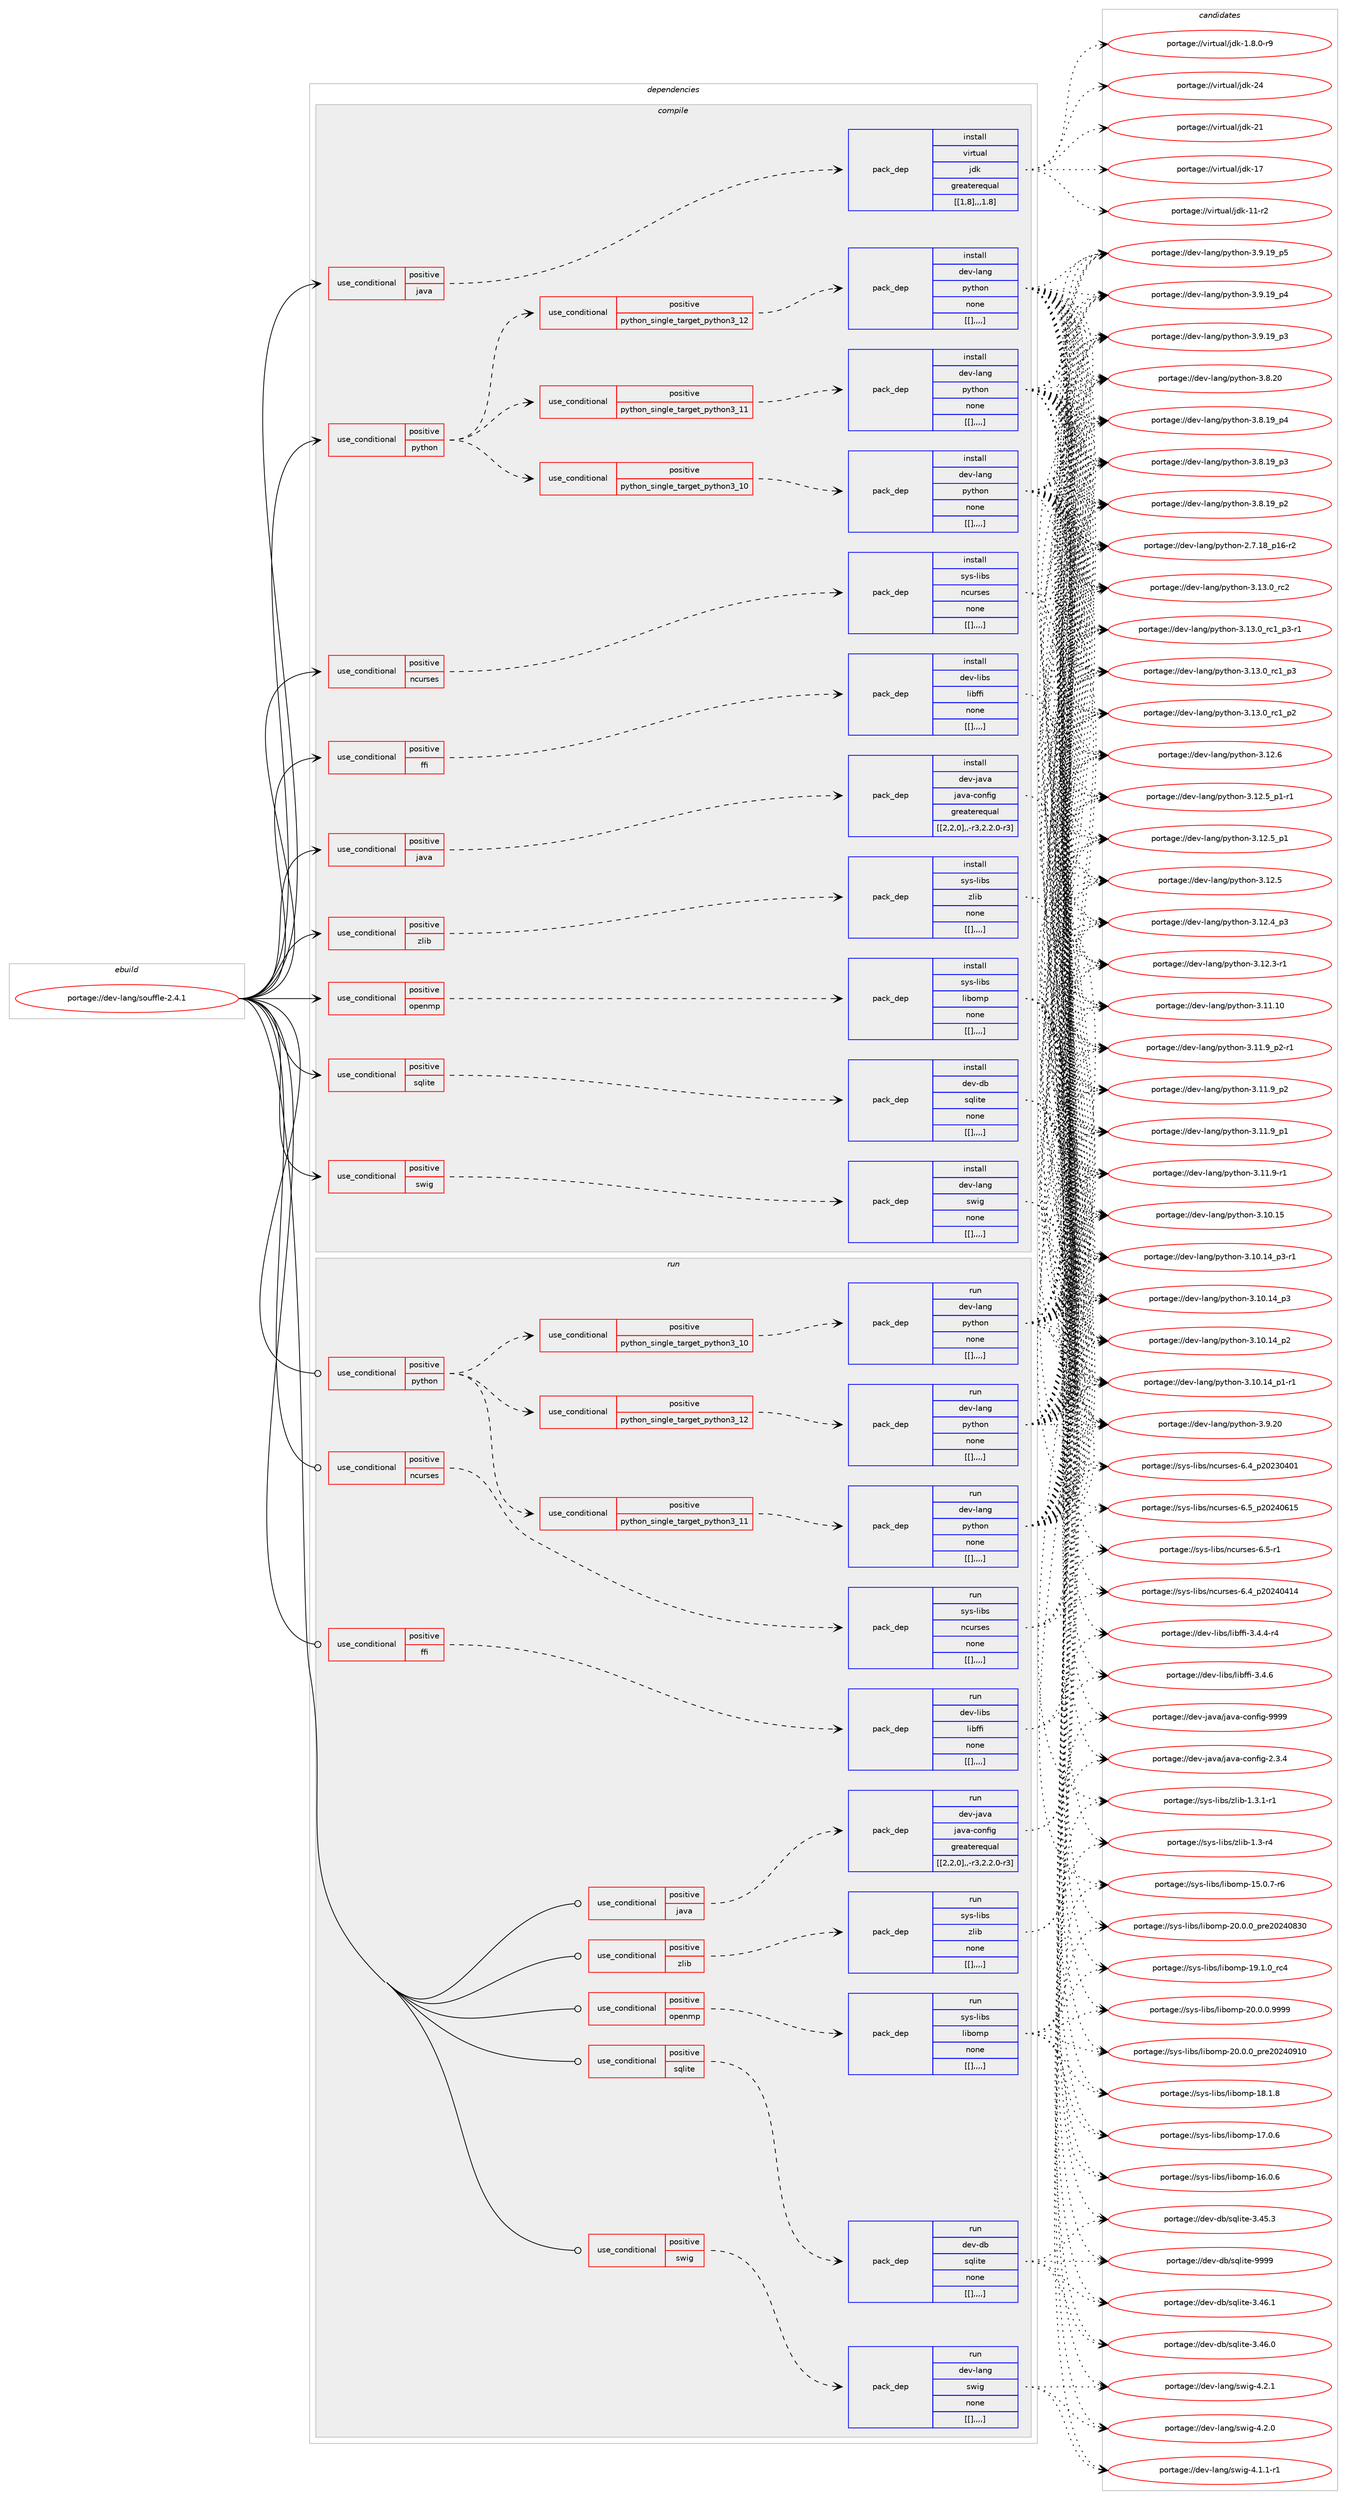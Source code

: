 digraph prolog {

# *************
# Graph options
# *************

newrank=true;
concentrate=true;
compound=true;
graph [rankdir=LR,fontname=Helvetica,fontsize=10,ranksep=1.5];#, ranksep=2.5, nodesep=0.2];
edge  [arrowhead=vee];
node  [fontname=Helvetica,fontsize=10];

# **********
# The ebuild
# **********

subgraph cluster_leftcol {
color=gray;
label=<<i>ebuild</i>>;
id [label="portage://dev-lang/souffle-2.4.1", color=red, width=4, href="../dev-lang/souffle-2.4.1.svg"];
}

# ****************
# The dependencies
# ****************

subgraph cluster_midcol {
color=gray;
label=<<i>dependencies</i>>;
subgraph cluster_compile {
fillcolor="#eeeeee";
style=filled;
label=<<i>compile</i>>;
subgraph cond25637 {
dependency105772 [label=<<TABLE BORDER="0" CELLBORDER="1" CELLSPACING="0" CELLPADDING="4"><TR><TD ROWSPAN="3" CELLPADDING="10">use_conditional</TD></TR><TR><TD>positive</TD></TR><TR><TD>ffi</TD></TR></TABLE>>, shape=none, color=red];
subgraph pack79017 {
dependency105773 [label=<<TABLE BORDER="0" CELLBORDER="1" CELLSPACING="0" CELLPADDING="4" WIDTH="220"><TR><TD ROWSPAN="6" CELLPADDING="30">pack_dep</TD></TR><TR><TD WIDTH="110">install</TD></TR><TR><TD>dev-libs</TD></TR><TR><TD>libffi</TD></TR><TR><TD>none</TD></TR><TR><TD>[[],,,,]</TD></TR></TABLE>>, shape=none, color=blue];
}
dependency105772:e -> dependency105773:w [weight=20,style="dashed",arrowhead="vee"];
}
id:e -> dependency105772:w [weight=20,style="solid",arrowhead="vee"];
subgraph cond25638 {
dependency105774 [label=<<TABLE BORDER="0" CELLBORDER="1" CELLSPACING="0" CELLPADDING="4"><TR><TD ROWSPAN="3" CELLPADDING="10">use_conditional</TD></TR><TR><TD>positive</TD></TR><TR><TD>java</TD></TR></TABLE>>, shape=none, color=red];
subgraph pack79018 {
dependency105775 [label=<<TABLE BORDER="0" CELLBORDER="1" CELLSPACING="0" CELLPADDING="4" WIDTH="220"><TR><TD ROWSPAN="6" CELLPADDING="30">pack_dep</TD></TR><TR><TD WIDTH="110">install</TD></TR><TR><TD>dev-java</TD></TR><TR><TD>java-config</TD></TR><TR><TD>greaterequal</TD></TR><TR><TD>[[2,2,0],,-r3,2.2.0-r3]</TD></TR></TABLE>>, shape=none, color=blue];
}
dependency105774:e -> dependency105775:w [weight=20,style="dashed",arrowhead="vee"];
}
id:e -> dependency105774:w [weight=20,style="solid",arrowhead="vee"];
subgraph cond25639 {
dependency105776 [label=<<TABLE BORDER="0" CELLBORDER="1" CELLSPACING="0" CELLPADDING="4"><TR><TD ROWSPAN="3" CELLPADDING="10">use_conditional</TD></TR><TR><TD>positive</TD></TR><TR><TD>java</TD></TR></TABLE>>, shape=none, color=red];
subgraph pack79019 {
dependency105777 [label=<<TABLE BORDER="0" CELLBORDER="1" CELLSPACING="0" CELLPADDING="4" WIDTH="220"><TR><TD ROWSPAN="6" CELLPADDING="30">pack_dep</TD></TR><TR><TD WIDTH="110">install</TD></TR><TR><TD>virtual</TD></TR><TR><TD>jdk</TD></TR><TR><TD>greaterequal</TD></TR><TR><TD>[[1,8],,,1.8]</TD></TR></TABLE>>, shape=none, color=blue];
}
dependency105776:e -> dependency105777:w [weight=20,style="dashed",arrowhead="vee"];
}
id:e -> dependency105776:w [weight=20,style="solid",arrowhead="vee"];
subgraph cond25640 {
dependency105778 [label=<<TABLE BORDER="0" CELLBORDER="1" CELLSPACING="0" CELLPADDING="4"><TR><TD ROWSPAN="3" CELLPADDING="10">use_conditional</TD></TR><TR><TD>positive</TD></TR><TR><TD>ncurses</TD></TR></TABLE>>, shape=none, color=red];
subgraph pack79020 {
dependency105779 [label=<<TABLE BORDER="0" CELLBORDER="1" CELLSPACING="0" CELLPADDING="4" WIDTH="220"><TR><TD ROWSPAN="6" CELLPADDING="30">pack_dep</TD></TR><TR><TD WIDTH="110">install</TD></TR><TR><TD>sys-libs</TD></TR><TR><TD>ncurses</TD></TR><TR><TD>none</TD></TR><TR><TD>[[],,,,]</TD></TR></TABLE>>, shape=none, color=blue];
}
dependency105778:e -> dependency105779:w [weight=20,style="dashed",arrowhead="vee"];
}
id:e -> dependency105778:w [weight=20,style="solid",arrowhead="vee"];
subgraph cond25641 {
dependency105780 [label=<<TABLE BORDER="0" CELLBORDER="1" CELLSPACING="0" CELLPADDING="4"><TR><TD ROWSPAN="3" CELLPADDING="10">use_conditional</TD></TR><TR><TD>positive</TD></TR><TR><TD>openmp</TD></TR></TABLE>>, shape=none, color=red];
subgraph pack79021 {
dependency105781 [label=<<TABLE BORDER="0" CELLBORDER="1" CELLSPACING="0" CELLPADDING="4" WIDTH="220"><TR><TD ROWSPAN="6" CELLPADDING="30">pack_dep</TD></TR><TR><TD WIDTH="110">install</TD></TR><TR><TD>sys-libs</TD></TR><TR><TD>libomp</TD></TR><TR><TD>none</TD></TR><TR><TD>[[],,,,]</TD></TR></TABLE>>, shape=none, color=blue];
}
dependency105780:e -> dependency105781:w [weight=20,style="dashed",arrowhead="vee"];
}
id:e -> dependency105780:w [weight=20,style="solid",arrowhead="vee"];
subgraph cond25642 {
dependency105782 [label=<<TABLE BORDER="0" CELLBORDER="1" CELLSPACING="0" CELLPADDING="4"><TR><TD ROWSPAN="3" CELLPADDING="10">use_conditional</TD></TR><TR><TD>positive</TD></TR><TR><TD>python</TD></TR></TABLE>>, shape=none, color=red];
subgraph cond25643 {
dependency105783 [label=<<TABLE BORDER="0" CELLBORDER="1" CELLSPACING="0" CELLPADDING="4"><TR><TD ROWSPAN="3" CELLPADDING="10">use_conditional</TD></TR><TR><TD>positive</TD></TR><TR><TD>python_single_target_python3_10</TD></TR></TABLE>>, shape=none, color=red];
subgraph pack79022 {
dependency105784 [label=<<TABLE BORDER="0" CELLBORDER="1" CELLSPACING="0" CELLPADDING="4" WIDTH="220"><TR><TD ROWSPAN="6" CELLPADDING="30">pack_dep</TD></TR><TR><TD WIDTH="110">install</TD></TR><TR><TD>dev-lang</TD></TR><TR><TD>python</TD></TR><TR><TD>none</TD></TR><TR><TD>[[],,,,]</TD></TR></TABLE>>, shape=none, color=blue];
}
dependency105783:e -> dependency105784:w [weight=20,style="dashed",arrowhead="vee"];
}
dependency105782:e -> dependency105783:w [weight=20,style="dashed",arrowhead="vee"];
subgraph cond25644 {
dependency105785 [label=<<TABLE BORDER="0" CELLBORDER="1" CELLSPACING="0" CELLPADDING="4"><TR><TD ROWSPAN="3" CELLPADDING="10">use_conditional</TD></TR><TR><TD>positive</TD></TR><TR><TD>python_single_target_python3_11</TD></TR></TABLE>>, shape=none, color=red];
subgraph pack79023 {
dependency105786 [label=<<TABLE BORDER="0" CELLBORDER="1" CELLSPACING="0" CELLPADDING="4" WIDTH="220"><TR><TD ROWSPAN="6" CELLPADDING="30">pack_dep</TD></TR><TR><TD WIDTH="110">install</TD></TR><TR><TD>dev-lang</TD></TR><TR><TD>python</TD></TR><TR><TD>none</TD></TR><TR><TD>[[],,,,]</TD></TR></TABLE>>, shape=none, color=blue];
}
dependency105785:e -> dependency105786:w [weight=20,style="dashed",arrowhead="vee"];
}
dependency105782:e -> dependency105785:w [weight=20,style="dashed",arrowhead="vee"];
subgraph cond25645 {
dependency105787 [label=<<TABLE BORDER="0" CELLBORDER="1" CELLSPACING="0" CELLPADDING="4"><TR><TD ROWSPAN="3" CELLPADDING="10">use_conditional</TD></TR><TR><TD>positive</TD></TR><TR><TD>python_single_target_python3_12</TD></TR></TABLE>>, shape=none, color=red];
subgraph pack79024 {
dependency105788 [label=<<TABLE BORDER="0" CELLBORDER="1" CELLSPACING="0" CELLPADDING="4" WIDTH="220"><TR><TD ROWSPAN="6" CELLPADDING="30">pack_dep</TD></TR><TR><TD WIDTH="110">install</TD></TR><TR><TD>dev-lang</TD></TR><TR><TD>python</TD></TR><TR><TD>none</TD></TR><TR><TD>[[],,,,]</TD></TR></TABLE>>, shape=none, color=blue];
}
dependency105787:e -> dependency105788:w [weight=20,style="dashed",arrowhead="vee"];
}
dependency105782:e -> dependency105787:w [weight=20,style="dashed",arrowhead="vee"];
}
id:e -> dependency105782:w [weight=20,style="solid",arrowhead="vee"];
subgraph cond25646 {
dependency105789 [label=<<TABLE BORDER="0" CELLBORDER="1" CELLSPACING="0" CELLPADDING="4"><TR><TD ROWSPAN="3" CELLPADDING="10">use_conditional</TD></TR><TR><TD>positive</TD></TR><TR><TD>sqlite</TD></TR></TABLE>>, shape=none, color=red];
subgraph pack79025 {
dependency105790 [label=<<TABLE BORDER="0" CELLBORDER="1" CELLSPACING="0" CELLPADDING="4" WIDTH="220"><TR><TD ROWSPAN="6" CELLPADDING="30">pack_dep</TD></TR><TR><TD WIDTH="110">install</TD></TR><TR><TD>dev-db</TD></TR><TR><TD>sqlite</TD></TR><TR><TD>none</TD></TR><TR><TD>[[],,,,]</TD></TR></TABLE>>, shape=none, color=blue];
}
dependency105789:e -> dependency105790:w [weight=20,style="dashed",arrowhead="vee"];
}
id:e -> dependency105789:w [weight=20,style="solid",arrowhead="vee"];
subgraph cond25647 {
dependency105791 [label=<<TABLE BORDER="0" CELLBORDER="1" CELLSPACING="0" CELLPADDING="4"><TR><TD ROWSPAN="3" CELLPADDING="10">use_conditional</TD></TR><TR><TD>positive</TD></TR><TR><TD>swig</TD></TR></TABLE>>, shape=none, color=red];
subgraph pack79026 {
dependency105792 [label=<<TABLE BORDER="0" CELLBORDER="1" CELLSPACING="0" CELLPADDING="4" WIDTH="220"><TR><TD ROWSPAN="6" CELLPADDING="30">pack_dep</TD></TR><TR><TD WIDTH="110">install</TD></TR><TR><TD>dev-lang</TD></TR><TR><TD>swig</TD></TR><TR><TD>none</TD></TR><TR><TD>[[],,,,]</TD></TR></TABLE>>, shape=none, color=blue];
}
dependency105791:e -> dependency105792:w [weight=20,style="dashed",arrowhead="vee"];
}
id:e -> dependency105791:w [weight=20,style="solid",arrowhead="vee"];
subgraph cond25648 {
dependency105793 [label=<<TABLE BORDER="0" CELLBORDER="1" CELLSPACING="0" CELLPADDING="4"><TR><TD ROWSPAN="3" CELLPADDING="10">use_conditional</TD></TR><TR><TD>positive</TD></TR><TR><TD>zlib</TD></TR></TABLE>>, shape=none, color=red];
subgraph pack79027 {
dependency105794 [label=<<TABLE BORDER="0" CELLBORDER="1" CELLSPACING="0" CELLPADDING="4" WIDTH="220"><TR><TD ROWSPAN="6" CELLPADDING="30">pack_dep</TD></TR><TR><TD WIDTH="110">install</TD></TR><TR><TD>sys-libs</TD></TR><TR><TD>zlib</TD></TR><TR><TD>none</TD></TR><TR><TD>[[],,,,]</TD></TR></TABLE>>, shape=none, color=blue];
}
dependency105793:e -> dependency105794:w [weight=20,style="dashed",arrowhead="vee"];
}
id:e -> dependency105793:w [weight=20,style="solid",arrowhead="vee"];
}
subgraph cluster_compileandrun {
fillcolor="#eeeeee";
style=filled;
label=<<i>compile and run</i>>;
}
subgraph cluster_run {
fillcolor="#eeeeee";
style=filled;
label=<<i>run</i>>;
subgraph cond25649 {
dependency105795 [label=<<TABLE BORDER="0" CELLBORDER="1" CELLSPACING="0" CELLPADDING="4"><TR><TD ROWSPAN="3" CELLPADDING="10">use_conditional</TD></TR><TR><TD>positive</TD></TR><TR><TD>ffi</TD></TR></TABLE>>, shape=none, color=red];
subgraph pack79028 {
dependency105796 [label=<<TABLE BORDER="0" CELLBORDER="1" CELLSPACING="0" CELLPADDING="4" WIDTH="220"><TR><TD ROWSPAN="6" CELLPADDING="30">pack_dep</TD></TR><TR><TD WIDTH="110">run</TD></TR><TR><TD>dev-libs</TD></TR><TR><TD>libffi</TD></TR><TR><TD>none</TD></TR><TR><TD>[[],,,,]</TD></TR></TABLE>>, shape=none, color=blue];
}
dependency105795:e -> dependency105796:w [weight=20,style="dashed",arrowhead="vee"];
}
id:e -> dependency105795:w [weight=20,style="solid",arrowhead="odot"];
subgraph cond25650 {
dependency105797 [label=<<TABLE BORDER="0" CELLBORDER="1" CELLSPACING="0" CELLPADDING="4"><TR><TD ROWSPAN="3" CELLPADDING="10">use_conditional</TD></TR><TR><TD>positive</TD></TR><TR><TD>java</TD></TR></TABLE>>, shape=none, color=red];
subgraph pack79029 {
dependency105798 [label=<<TABLE BORDER="0" CELLBORDER="1" CELLSPACING="0" CELLPADDING="4" WIDTH="220"><TR><TD ROWSPAN="6" CELLPADDING="30">pack_dep</TD></TR><TR><TD WIDTH="110">run</TD></TR><TR><TD>dev-java</TD></TR><TR><TD>java-config</TD></TR><TR><TD>greaterequal</TD></TR><TR><TD>[[2,2,0],,-r3,2.2.0-r3]</TD></TR></TABLE>>, shape=none, color=blue];
}
dependency105797:e -> dependency105798:w [weight=20,style="dashed",arrowhead="vee"];
}
id:e -> dependency105797:w [weight=20,style="solid",arrowhead="odot"];
subgraph cond25651 {
dependency105799 [label=<<TABLE BORDER="0" CELLBORDER="1" CELLSPACING="0" CELLPADDING="4"><TR><TD ROWSPAN="3" CELLPADDING="10">use_conditional</TD></TR><TR><TD>positive</TD></TR><TR><TD>ncurses</TD></TR></TABLE>>, shape=none, color=red];
subgraph pack79030 {
dependency105800 [label=<<TABLE BORDER="0" CELLBORDER="1" CELLSPACING="0" CELLPADDING="4" WIDTH="220"><TR><TD ROWSPAN="6" CELLPADDING="30">pack_dep</TD></TR><TR><TD WIDTH="110">run</TD></TR><TR><TD>sys-libs</TD></TR><TR><TD>ncurses</TD></TR><TR><TD>none</TD></TR><TR><TD>[[],,,,]</TD></TR></TABLE>>, shape=none, color=blue];
}
dependency105799:e -> dependency105800:w [weight=20,style="dashed",arrowhead="vee"];
}
id:e -> dependency105799:w [weight=20,style="solid",arrowhead="odot"];
subgraph cond25652 {
dependency105801 [label=<<TABLE BORDER="0" CELLBORDER="1" CELLSPACING="0" CELLPADDING="4"><TR><TD ROWSPAN="3" CELLPADDING="10">use_conditional</TD></TR><TR><TD>positive</TD></TR><TR><TD>openmp</TD></TR></TABLE>>, shape=none, color=red];
subgraph pack79031 {
dependency105802 [label=<<TABLE BORDER="0" CELLBORDER="1" CELLSPACING="0" CELLPADDING="4" WIDTH="220"><TR><TD ROWSPAN="6" CELLPADDING="30">pack_dep</TD></TR><TR><TD WIDTH="110">run</TD></TR><TR><TD>sys-libs</TD></TR><TR><TD>libomp</TD></TR><TR><TD>none</TD></TR><TR><TD>[[],,,,]</TD></TR></TABLE>>, shape=none, color=blue];
}
dependency105801:e -> dependency105802:w [weight=20,style="dashed",arrowhead="vee"];
}
id:e -> dependency105801:w [weight=20,style="solid",arrowhead="odot"];
subgraph cond25653 {
dependency105803 [label=<<TABLE BORDER="0" CELLBORDER="1" CELLSPACING="0" CELLPADDING="4"><TR><TD ROWSPAN="3" CELLPADDING="10">use_conditional</TD></TR><TR><TD>positive</TD></TR><TR><TD>python</TD></TR></TABLE>>, shape=none, color=red];
subgraph cond25654 {
dependency105804 [label=<<TABLE BORDER="0" CELLBORDER="1" CELLSPACING="0" CELLPADDING="4"><TR><TD ROWSPAN="3" CELLPADDING="10">use_conditional</TD></TR><TR><TD>positive</TD></TR><TR><TD>python_single_target_python3_10</TD></TR></TABLE>>, shape=none, color=red];
subgraph pack79032 {
dependency105805 [label=<<TABLE BORDER="0" CELLBORDER="1" CELLSPACING="0" CELLPADDING="4" WIDTH="220"><TR><TD ROWSPAN="6" CELLPADDING="30">pack_dep</TD></TR><TR><TD WIDTH="110">run</TD></TR><TR><TD>dev-lang</TD></TR><TR><TD>python</TD></TR><TR><TD>none</TD></TR><TR><TD>[[],,,,]</TD></TR></TABLE>>, shape=none, color=blue];
}
dependency105804:e -> dependency105805:w [weight=20,style="dashed",arrowhead="vee"];
}
dependency105803:e -> dependency105804:w [weight=20,style="dashed",arrowhead="vee"];
subgraph cond25655 {
dependency105806 [label=<<TABLE BORDER="0" CELLBORDER="1" CELLSPACING="0" CELLPADDING="4"><TR><TD ROWSPAN="3" CELLPADDING="10">use_conditional</TD></TR><TR><TD>positive</TD></TR><TR><TD>python_single_target_python3_11</TD></TR></TABLE>>, shape=none, color=red];
subgraph pack79033 {
dependency105807 [label=<<TABLE BORDER="0" CELLBORDER="1" CELLSPACING="0" CELLPADDING="4" WIDTH="220"><TR><TD ROWSPAN="6" CELLPADDING="30">pack_dep</TD></TR><TR><TD WIDTH="110">run</TD></TR><TR><TD>dev-lang</TD></TR><TR><TD>python</TD></TR><TR><TD>none</TD></TR><TR><TD>[[],,,,]</TD></TR></TABLE>>, shape=none, color=blue];
}
dependency105806:e -> dependency105807:w [weight=20,style="dashed",arrowhead="vee"];
}
dependency105803:e -> dependency105806:w [weight=20,style="dashed",arrowhead="vee"];
subgraph cond25656 {
dependency105808 [label=<<TABLE BORDER="0" CELLBORDER="1" CELLSPACING="0" CELLPADDING="4"><TR><TD ROWSPAN="3" CELLPADDING="10">use_conditional</TD></TR><TR><TD>positive</TD></TR><TR><TD>python_single_target_python3_12</TD></TR></TABLE>>, shape=none, color=red];
subgraph pack79034 {
dependency105809 [label=<<TABLE BORDER="0" CELLBORDER="1" CELLSPACING="0" CELLPADDING="4" WIDTH="220"><TR><TD ROWSPAN="6" CELLPADDING="30">pack_dep</TD></TR><TR><TD WIDTH="110">run</TD></TR><TR><TD>dev-lang</TD></TR><TR><TD>python</TD></TR><TR><TD>none</TD></TR><TR><TD>[[],,,,]</TD></TR></TABLE>>, shape=none, color=blue];
}
dependency105808:e -> dependency105809:w [weight=20,style="dashed",arrowhead="vee"];
}
dependency105803:e -> dependency105808:w [weight=20,style="dashed",arrowhead="vee"];
}
id:e -> dependency105803:w [weight=20,style="solid",arrowhead="odot"];
subgraph cond25657 {
dependency105810 [label=<<TABLE BORDER="0" CELLBORDER="1" CELLSPACING="0" CELLPADDING="4"><TR><TD ROWSPAN="3" CELLPADDING="10">use_conditional</TD></TR><TR><TD>positive</TD></TR><TR><TD>sqlite</TD></TR></TABLE>>, shape=none, color=red];
subgraph pack79035 {
dependency105811 [label=<<TABLE BORDER="0" CELLBORDER="1" CELLSPACING="0" CELLPADDING="4" WIDTH="220"><TR><TD ROWSPAN="6" CELLPADDING="30">pack_dep</TD></TR><TR><TD WIDTH="110">run</TD></TR><TR><TD>dev-db</TD></TR><TR><TD>sqlite</TD></TR><TR><TD>none</TD></TR><TR><TD>[[],,,,]</TD></TR></TABLE>>, shape=none, color=blue];
}
dependency105810:e -> dependency105811:w [weight=20,style="dashed",arrowhead="vee"];
}
id:e -> dependency105810:w [weight=20,style="solid",arrowhead="odot"];
subgraph cond25658 {
dependency105812 [label=<<TABLE BORDER="0" CELLBORDER="1" CELLSPACING="0" CELLPADDING="4"><TR><TD ROWSPAN="3" CELLPADDING="10">use_conditional</TD></TR><TR><TD>positive</TD></TR><TR><TD>swig</TD></TR></TABLE>>, shape=none, color=red];
subgraph pack79036 {
dependency105813 [label=<<TABLE BORDER="0" CELLBORDER="1" CELLSPACING="0" CELLPADDING="4" WIDTH="220"><TR><TD ROWSPAN="6" CELLPADDING="30">pack_dep</TD></TR><TR><TD WIDTH="110">run</TD></TR><TR><TD>dev-lang</TD></TR><TR><TD>swig</TD></TR><TR><TD>none</TD></TR><TR><TD>[[],,,,]</TD></TR></TABLE>>, shape=none, color=blue];
}
dependency105812:e -> dependency105813:w [weight=20,style="dashed",arrowhead="vee"];
}
id:e -> dependency105812:w [weight=20,style="solid",arrowhead="odot"];
subgraph cond25659 {
dependency105814 [label=<<TABLE BORDER="0" CELLBORDER="1" CELLSPACING="0" CELLPADDING="4"><TR><TD ROWSPAN="3" CELLPADDING="10">use_conditional</TD></TR><TR><TD>positive</TD></TR><TR><TD>zlib</TD></TR></TABLE>>, shape=none, color=red];
subgraph pack79037 {
dependency105815 [label=<<TABLE BORDER="0" CELLBORDER="1" CELLSPACING="0" CELLPADDING="4" WIDTH="220"><TR><TD ROWSPAN="6" CELLPADDING="30">pack_dep</TD></TR><TR><TD WIDTH="110">run</TD></TR><TR><TD>sys-libs</TD></TR><TR><TD>zlib</TD></TR><TR><TD>none</TD></TR><TR><TD>[[],,,,]</TD></TR></TABLE>>, shape=none, color=blue];
}
dependency105814:e -> dependency105815:w [weight=20,style="dashed",arrowhead="vee"];
}
id:e -> dependency105814:w [weight=20,style="solid",arrowhead="odot"];
}
}

# **************
# The candidates
# **************

subgraph cluster_choices {
rank=same;
color=gray;
label=<<i>candidates</i>>;

subgraph choice79017 {
color=black;
nodesep=1;
choice10010111845108105981154710810598102102105455146524654 [label="portage://dev-libs/libffi-3.4.6", color=red, width=4,href="../dev-libs/libffi-3.4.6.svg"];
choice100101118451081059811547108105981021021054551465246524511452 [label="portage://dev-libs/libffi-3.4.4-r4", color=red, width=4,href="../dev-libs/libffi-3.4.4-r4.svg"];
dependency105773:e -> choice10010111845108105981154710810598102102105455146524654:w [style=dotted,weight="100"];
dependency105773:e -> choice100101118451081059811547108105981021021054551465246524511452:w [style=dotted,weight="100"];
}
subgraph choice79018 {
color=black;
nodesep=1;
choice10010111845106971189747106971189745991111101021051034557575757 [label="portage://dev-java/java-config-9999", color=red, width=4,href="../dev-java/java-config-9999.svg"];
choice1001011184510697118974710697118974599111110102105103455046514652 [label="portage://dev-java/java-config-2.3.4", color=red, width=4,href="../dev-java/java-config-2.3.4.svg"];
dependency105775:e -> choice10010111845106971189747106971189745991111101021051034557575757:w [style=dotted,weight="100"];
dependency105775:e -> choice1001011184510697118974710697118974599111110102105103455046514652:w [style=dotted,weight="100"];
}
subgraph choice79019 {
color=black;
nodesep=1;
choice1181051141161179710847106100107455052 [label="portage://virtual/jdk-24", color=red, width=4,href="../virtual/jdk-24.svg"];
choice1181051141161179710847106100107455049 [label="portage://virtual/jdk-21", color=red, width=4,href="../virtual/jdk-21.svg"];
choice1181051141161179710847106100107454955 [label="portage://virtual/jdk-17", color=red, width=4,href="../virtual/jdk-17.svg"];
choice11810511411611797108471061001074549494511450 [label="portage://virtual/jdk-11-r2", color=red, width=4,href="../virtual/jdk-11-r2.svg"];
choice11810511411611797108471061001074549465646484511457 [label="portage://virtual/jdk-1.8.0-r9", color=red, width=4,href="../virtual/jdk-1.8.0-r9.svg"];
dependency105777:e -> choice1181051141161179710847106100107455052:w [style=dotted,weight="100"];
dependency105777:e -> choice1181051141161179710847106100107455049:w [style=dotted,weight="100"];
dependency105777:e -> choice1181051141161179710847106100107454955:w [style=dotted,weight="100"];
dependency105777:e -> choice11810511411611797108471061001074549494511450:w [style=dotted,weight="100"];
dependency105777:e -> choice11810511411611797108471061001074549465646484511457:w [style=dotted,weight="100"];
}
subgraph choice79020 {
color=black;
nodesep=1;
choice1151211154510810598115471109911711411510111545544653951125048505248544953 [label="portage://sys-libs/ncurses-6.5_p20240615", color=red, width=4,href="../sys-libs/ncurses-6.5_p20240615.svg"];
choice11512111545108105981154711099117114115101115455446534511449 [label="portage://sys-libs/ncurses-6.5-r1", color=red, width=4,href="../sys-libs/ncurses-6.5-r1.svg"];
choice1151211154510810598115471109911711411510111545544652951125048505248524952 [label="portage://sys-libs/ncurses-6.4_p20240414", color=red, width=4,href="../sys-libs/ncurses-6.4_p20240414.svg"];
choice1151211154510810598115471109911711411510111545544652951125048505148524849 [label="portage://sys-libs/ncurses-6.4_p20230401", color=red, width=4,href="../sys-libs/ncurses-6.4_p20230401.svg"];
dependency105779:e -> choice1151211154510810598115471109911711411510111545544653951125048505248544953:w [style=dotted,weight="100"];
dependency105779:e -> choice11512111545108105981154711099117114115101115455446534511449:w [style=dotted,weight="100"];
dependency105779:e -> choice1151211154510810598115471109911711411510111545544652951125048505248524952:w [style=dotted,weight="100"];
dependency105779:e -> choice1151211154510810598115471109911711411510111545544652951125048505148524849:w [style=dotted,weight="100"];
}
subgraph choice79021 {
color=black;
nodesep=1;
choice11512111545108105981154710810598111109112455048464846484657575757 [label="portage://sys-libs/libomp-20.0.0.9999", color=red, width=4,href="../sys-libs/libomp-20.0.0.9999.svg"];
choice1151211154510810598115471081059811110911245504846484648951121141015048505248574948 [label="portage://sys-libs/libomp-20.0.0_pre20240910", color=red, width=4,href="../sys-libs/libomp-20.0.0_pre20240910.svg"];
choice1151211154510810598115471081059811110911245504846484648951121141015048505248565148 [label="portage://sys-libs/libomp-20.0.0_pre20240830", color=red, width=4,href="../sys-libs/libomp-20.0.0_pre20240830.svg"];
choice1151211154510810598115471081059811110911245495746494648951149952 [label="portage://sys-libs/libomp-19.1.0_rc4", color=red, width=4,href="../sys-libs/libomp-19.1.0_rc4.svg"];
choice1151211154510810598115471081059811110911245495646494656 [label="portage://sys-libs/libomp-18.1.8", color=red, width=4,href="../sys-libs/libomp-18.1.8.svg"];
choice1151211154510810598115471081059811110911245495546484654 [label="portage://sys-libs/libomp-17.0.6", color=red, width=4,href="../sys-libs/libomp-17.0.6.svg"];
choice1151211154510810598115471081059811110911245495446484654 [label="portage://sys-libs/libomp-16.0.6", color=red, width=4,href="../sys-libs/libomp-16.0.6.svg"];
choice11512111545108105981154710810598111109112454953464846554511454 [label="portage://sys-libs/libomp-15.0.7-r6", color=red, width=4,href="../sys-libs/libomp-15.0.7-r6.svg"];
dependency105781:e -> choice11512111545108105981154710810598111109112455048464846484657575757:w [style=dotted,weight="100"];
dependency105781:e -> choice1151211154510810598115471081059811110911245504846484648951121141015048505248574948:w [style=dotted,weight="100"];
dependency105781:e -> choice1151211154510810598115471081059811110911245504846484648951121141015048505248565148:w [style=dotted,weight="100"];
dependency105781:e -> choice1151211154510810598115471081059811110911245495746494648951149952:w [style=dotted,weight="100"];
dependency105781:e -> choice1151211154510810598115471081059811110911245495646494656:w [style=dotted,weight="100"];
dependency105781:e -> choice1151211154510810598115471081059811110911245495546484654:w [style=dotted,weight="100"];
dependency105781:e -> choice1151211154510810598115471081059811110911245495446484654:w [style=dotted,weight="100"];
dependency105781:e -> choice11512111545108105981154710810598111109112454953464846554511454:w [style=dotted,weight="100"];
}
subgraph choice79022 {
color=black;
nodesep=1;
choice10010111845108971101034711212111610411111045514649514648951149950 [label="portage://dev-lang/python-3.13.0_rc2", color=red, width=4,href="../dev-lang/python-3.13.0_rc2.svg"];
choice1001011184510897110103471121211161041111104551464951464895114994995112514511449 [label="portage://dev-lang/python-3.13.0_rc1_p3-r1", color=red, width=4,href="../dev-lang/python-3.13.0_rc1_p3-r1.svg"];
choice100101118451089711010347112121116104111110455146495146489511499499511251 [label="portage://dev-lang/python-3.13.0_rc1_p3", color=red, width=4,href="../dev-lang/python-3.13.0_rc1_p3.svg"];
choice100101118451089711010347112121116104111110455146495146489511499499511250 [label="portage://dev-lang/python-3.13.0_rc1_p2", color=red, width=4,href="../dev-lang/python-3.13.0_rc1_p2.svg"];
choice10010111845108971101034711212111610411111045514649504654 [label="portage://dev-lang/python-3.12.6", color=red, width=4,href="../dev-lang/python-3.12.6.svg"];
choice1001011184510897110103471121211161041111104551464950465395112494511449 [label="portage://dev-lang/python-3.12.5_p1-r1", color=red, width=4,href="../dev-lang/python-3.12.5_p1-r1.svg"];
choice100101118451089711010347112121116104111110455146495046539511249 [label="portage://dev-lang/python-3.12.5_p1", color=red, width=4,href="../dev-lang/python-3.12.5_p1.svg"];
choice10010111845108971101034711212111610411111045514649504653 [label="portage://dev-lang/python-3.12.5", color=red, width=4,href="../dev-lang/python-3.12.5.svg"];
choice100101118451089711010347112121116104111110455146495046529511251 [label="portage://dev-lang/python-3.12.4_p3", color=red, width=4,href="../dev-lang/python-3.12.4_p3.svg"];
choice100101118451089711010347112121116104111110455146495046514511449 [label="portage://dev-lang/python-3.12.3-r1", color=red, width=4,href="../dev-lang/python-3.12.3-r1.svg"];
choice1001011184510897110103471121211161041111104551464949464948 [label="portage://dev-lang/python-3.11.10", color=red, width=4,href="../dev-lang/python-3.11.10.svg"];
choice1001011184510897110103471121211161041111104551464949465795112504511449 [label="portage://dev-lang/python-3.11.9_p2-r1", color=red, width=4,href="../dev-lang/python-3.11.9_p2-r1.svg"];
choice100101118451089711010347112121116104111110455146494946579511250 [label="portage://dev-lang/python-3.11.9_p2", color=red, width=4,href="../dev-lang/python-3.11.9_p2.svg"];
choice100101118451089711010347112121116104111110455146494946579511249 [label="portage://dev-lang/python-3.11.9_p1", color=red, width=4,href="../dev-lang/python-3.11.9_p1.svg"];
choice100101118451089711010347112121116104111110455146494946574511449 [label="portage://dev-lang/python-3.11.9-r1", color=red, width=4,href="../dev-lang/python-3.11.9-r1.svg"];
choice1001011184510897110103471121211161041111104551464948464953 [label="portage://dev-lang/python-3.10.15", color=red, width=4,href="../dev-lang/python-3.10.15.svg"];
choice100101118451089711010347112121116104111110455146494846495295112514511449 [label="portage://dev-lang/python-3.10.14_p3-r1", color=red, width=4,href="../dev-lang/python-3.10.14_p3-r1.svg"];
choice10010111845108971101034711212111610411111045514649484649529511251 [label="portage://dev-lang/python-3.10.14_p3", color=red, width=4,href="../dev-lang/python-3.10.14_p3.svg"];
choice10010111845108971101034711212111610411111045514649484649529511250 [label="portage://dev-lang/python-3.10.14_p2", color=red, width=4,href="../dev-lang/python-3.10.14_p2.svg"];
choice100101118451089711010347112121116104111110455146494846495295112494511449 [label="portage://dev-lang/python-3.10.14_p1-r1", color=red, width=4,href="../dev-lang/python-3.10.14_p1-r1.svg"];
choice10010111845108971101034711212111610411111045514657465048 [label="portage://dev-lang/python-3.9.20", color=red, width=4,href="../dev-lang/python-3.9.20.svg"];
choice100101118451089711010347112121116104111110455146574649579511253 [label="portage://dev-lang/python-3.9.19_p5", color=red, width=4,href="../dev-lang/python-3.9.19_p5.svg"];
choice100101118451089711010347112121116104111110455146574649579511252 [label="portage://dev-lang/python-3.9.19_p4", color=red, width=4,href="../dev-lang/python-3.9.19_p4.svg"];
choice100101118451089711010347112121116104111110455146574649579511251 [label="portage://dev-lang/python-3.9.19_p3", color=red, width=4,href="../dev-lang/python-3.9.19_p3.svg"];
choice10010111845108971101034711212111610411111045514656465048 [label="portage://dev-lang/python-3.8.20", color=red, width=4,href="../dev-lang/python-3.8.20.svg"];
choice100101118451089711010347112121116104111110455146564649579511252 [label="portage://dev-lang/python-3.8.19_p4", color=red, width=4,href="../dev-lang/python-3.8.19_p4.svg"];
choice100101118451089711010347112121116104111110455146564649579511251 [label="portage://dev-lang/python-3.8.19_p3", color=red, width=4,href="../dev-lang/python-3.8.19_p3.svg"];
choice100101118451089711010347112121116104111110455146564649579511250 [label="portage://dev-lang/python-3.8.19_p2", color=red, width=4,href="../dev-lang/python-3.8.19_p2.svg"];
choice100101118451089711010347112121116104111110455046554649569511249544511450 [label="portage://dev-lang/python-2.7.18_p16-r2", color=red, width=4,href="../dev-lang/python-2.7.18_p16-r2.svg"];
dependency105784:e -> choice10010111845108971101034711212111610411111045514649514648951149950:w [style=dotted,weight="100"];
dependency105784:e -> choice1001011184510897110103471121211161041111104551464951464895114994995112514511449:w [style=dotted,weight="100"];
dependency105784:e -> choice100101118451089711010347112121116104111110455146495146489511499499511251:w [style=dotted,weight="100"];
dependency105784:e -> choice100101118451089711010347112121116104111110455146495146489511499499511250:w [style=dotted,weight="100"];
dependency105784:e -> choice10010111845108971101034711212111610411111045514649504654:w [style=dotted,weight="100"];
dependency105784:e -> choice1001011184510897110103471121211161041111104551464950465395112494511449:w [style=dotted,weight="100"];
dependency105784:e -> choice100101118451089711010347112121116104111110455146495046539511249:w [style=dotted,weight="100"];
dependency105784:e -> choice10010111845108971101034711212111610411111045514649504653:w [style=dotted,weight="100"];
dependency105784:e -> choice100101118451089711010347112121116104111110455146495046529511251:w [style=dotted,weight="100"];
dependency105784:e -> choice100101118451089711010347112121116104111110455146495046514511449:w [style=dotted,weight="100"];
dependency105784:e -> choice1001011184510897110103471121211161041111104551464949464948:w [style=dotted,weight="100"];
dependency105784:e -> choice1001011184510897110103471121211161041111104551464949465795112504511449:w [style=dotted,weight="100"];
dependency105784:e -> choice100101118451089711010347112121116104111110455146494946579511250:w [style=dotted,weight="100"];
dependency105784:e -> choice100101118451089711010347112121116104111110455146494946579511249:w [style=dotted,weight="100"];
dependency105784:e -> choice100101118451089711010347112121116104111110455146494946574511449:w [style=dotted,weight="100"];
dependency105784:e -> choice1001011184510897110103471121211161041111104551464948464953:w [style=dotted,weight="100"];
dependency105784:e -> choice100101118451089711010347112121116104111110455146494846495295112514511449:w [style=dotted,weight="100"];
dependency105784:e -> choice10010111845108971101034711212111610411111045514649484649529511251:w [style=dotted,weight="100"];
dependency105784:e -> choice10010111845108971101034711212111610411111045514649484649529511250:w [style=dotted,weight="100"];
dependency105784:e -> choice100101118451089711010347112121116104111110455146494846495295112494511449:w [style=dotted,weight="100"];
dependency105784:e -> choice10010111845108971101034711212111610411111045514657465048:w [style=dotted,weight="100"];
dependency105784:e -> choice100101118451089711010347112121116104111110455146574649579511253:w [style=dotted,weight="100"];
dependency105784:e -> choice100101118451089711010347112121116104111110455146574649579511252:w [style=dotted,weight="100"];
dependency105784:e -> choice100101118451089711010347112121116104111110455146574649579511251:w [style=dotted,weight="100"];
dependency105784:e -> choice10010111845108971101034711212111610411111045514656465048:w [style=dotted,weight="100"];
dependency105784:e -> choice100101118451089711010347112121116104111110455146564649579511252:w [style=dotted,weight="100"];
dependency105784:e -> choice100101118451089711010347112121116104111110455146564649579511251:w [style=dotted,weight="100"];
dependency105784:e -> choice100101118451089711010347112121116104111110455146564649579511250:w [style=dotted,weight="100"];
dependency105784:e -> choice100101118451089711010347112121116104111110455046554649569511249544511450:w [style=dotted,weight="100"];
}
subgraph choice79023 {
color=black;
nodesep=1;
choice10010111845108971101034711212111610411111045514649514648951149950 [label="portage://dev-lang/python-3.13.0_rc2", color=red, width=4,href="../dev-lang/python-3.13.0_rc2.svg"];
choice1001011184510897110103471121211161041111104551464951464895114994995112514511449 [label="portage://dev-lang/python-3.13.0_rc1_p3-r1", color=red, width=4,href="../dev-lang/python-3.13.0_rc1_p3-r1.svg"];
choice100101118451089711010347112121116104111110455146495146489511499499511251 [label="portage://dev-lang/python-3.13.0_rc1_p3", color=red, width=4,href="../dev-lang/python-3.13.0_rc1_p3.svg"];
choice100101118451089711010347112121116104111110455146495146489511499499511250 [label="portage://dev-lang/python-3.13.0_rc1_p2", color=red, width=4,href="../dev-lang/python-3.13.0_rc1_p2.svg"];
choice10010111845108971101034711212111610411111045514649504654 [label="portage://dev-lang/python-3.12.6", color=red, width=4,href="../dev-lang/python-3.12.6.svg"];
choice1001011184510897110103471121211161041111104551464950465395112494511449 [label="portage://dev-lang/python-3.12.5_p1-r1", color=red, width=4,href="../dev-lang/python-3.12.5_p1-r1.svg"];
choice100101118451089711010347112121116104111110455146495046539511249 [label="portage://dev-lang/python-3.12.5_p1", color=red, width=4,href="../dev-lang/python-3.12.5_p1.svg"];
choice10010111845108971101034711212111610411111045514649504653 [label="portage://dev-lang/python-3.12.5", color=red, width=4,href="../dev-lang/python-3.12.5.svg"];
choice100101118451089711010347112121116104111110455146495046529511251 [label="portage://dev-lang/python-3.12.4_p3", color=red, width=4,href="../dev-lang/python-3.12.4_p3.svg"];
choice100101118451089711010347112121116104111110455146495046514511449 [label="portage://dev-lang/python-3.12.3-r1", color=red, width=4,href="../dev-lang/python-3.12.3-r1.svg"];
choice1001011184510897110103471121211161041111104551464949464948 [label="portage://dev-lang/python-3.11.10", color=red, width=4,href="../dev-lang/python-3.11.10.svg"];
choice1001011184510897110103471121211161041111104551464949465795112504511449 [label="portage://dev-lang/python-3.11.9_p2-r1", color=red, width=4,href="../dev-lang/python-3.11.9_p2-r1.svg"];
choice100101118451089711010347112121116104111110455146494946579511250 [label="portage://dev-lang/python-3.11.9_p2", color=red, width=4,href="../dev-lang/python-3.11.9_p2.svg"];
choice100101118451089711010347112121116104111110455146494946579511249 [label="portage://dev-lang/python-3.11.9_p1", color=red, width=4,href="../dev-lang/python-3.11.9_p1.svg"];
choice100101118451089711010347112121116104111110455146494946574511449 [label="portage://dev-lang/python-3.11.9-r1", color=red, width=4,href="../dev-lang/python-3.11.9-r1.svg"];
choice1001011184510897110103471121211161041111104551464948464953 [label="portage://dev-lang/python-3.10.15", color=red, width=4,href="../dev-lang/python-3.10.15.svg"];
choice100101118451089711010347112121116104111110455146494846495295112514511449 [label="portage://dev-lang/python-3.10.14_p3-r1", color=red, width=4,href="../dev-lang/python-3.10.14_p3-r1.svg"];
choice10010111845108971101034711212111610411111045514649484649529511251 [label="portage://dev-lang/python-3.10.14_p3", color=red, width=4,href="../dev-lang/python-3.10.14_p3.svg"];
choice10010111845108971101034711212111610411111045514649484649529511250 [label="portage://dev-lang/python-3.10.14_p2", color=red, width=4,href="../dev-lang/python-3.10.14_p2.svg"];
choice100101118451089711010347112121116104111110455146494846495295112494511449 [label="portage://dev-lang/python-3.10.14_p1-r1", color=red, width=4,href="../dev-lang/python-3.10.14_p1-r1.svg"];
choice10010111845108971101034711212111610411111045514657465048 [label="portage://dev-lang/python-3.9.20", color=red, width=4,href="../dev-lang/python-3.9.20.svg"];
choice100101118451089711010347112121116104111110455146574649579511253 [label="portage://dev-lang/python-3.9.19_p5", color=red, width=4,href="../dev-lang/python-3.9.19_p5.svg"];
choice100101118451089711010347112121116104111110455146574649579511252 [label="portage://dev-lang/python-3.9.19_p4", color=red, width=4,href="../dev-lang/python-3.9.19_p4.svg"];
choice100101118451089711010347112121116104111110455146574649579511251 [label="portage://dev-lang/python-3.9.19_p3", color=red, width=4,href="../dev-lang/python-3.9.19_p3.svg"];
choice10010111845108971101034711212111610411111045514656465048 [label="portage://dev-lang/python-3.8.20", color=red, width=4,href="../dev-lang/python-3.8.20.svg"];
choice100101118451089711010347112121116104111110455146564649579511252 [label="portage://dev-lang/python-3.8.19_p4", color=red, width=4,href="../dev-lang/python-3.8.19_p4.svg"];
choice100101118451089711010347112121116104111110455146564649579511251 [label="portage://dev-lang/python-3.8.19_p3", color=red, width=4,href="../dev-lang/python-3.8.19_p3.svg"];
choice100101118451089711010347112121116104111110455146564649579511250 [label="portage://dev-lang/python-3.8.19_p2", color=red, width=4,href="../dev-lang/python-3.8.19_p2.svg"];
choice100101118451089711010347112121116104111110455046554649569511249544511450 [label="portage://dev-lang/python-2.7.18_p16-r2", color=red, width=4,href="../dev-lang/python-2.7.18_p16-r2.svg"];
dependency105786:e -> choice10010111845108971101034711212111610411111045514649514648951149950:w [style=dotted,weight="100"];
dependency105786:e -> choice1001011184510897110103471121211161041111104551464951464895114994995112514511449:w [style=dotted,weight="100"];
dependency105786:e -> choice100101118451089711010347112121116104111110455146495146489511499499511251:w [style=dotted,weight="100"];
dependency105786:e -> choice100101118451089711010347112121116104111110455146495146489511499499511250:w [style=dotted,weight="100"];
dependency105786:e -> choice10010111845108971101034711212111610411111045514649504654:w [style=dotted,weight="100"];
dependency105786:e -> choice1001011184510897110103471121211161041111104551464950465395112494511449:w [style=dotted,weight="100"];
dependency105786:e -> choice100101118451089711010347112121116104111110455146495046539511249:w [style=dotted,weight="100"];
dependency105786:e -> choice10010111845108971101034711212111610411111045514649504653:w [style=dotted,weight="100"];
dependency105786:e -> choice100101118451089711010347112121116104111110455146495046529511251:w [style=dotted,weight="100"];
dependency105786:e -> choice100101118451089711010347112121116104111110455146495046514511449:w [style=dotted,weight="100"];
dependency105786:e -> choice1001011184510897110103471121211161041111104551464949464948:w [style=dotted,weight="100"];
dependency105786:e -> choice1001011184510897110103471121211161041111104551464949465795112504511449:w [style=dotted,weight="100"];
dependency105786:e -> choice100101118451089711010347112121116104111110455146494946579511250:w [style=dotted,weight="100"];
dependency105786:e -> choice100101118451089711010347112121116104111110455146494946579511249:w [style=dotted,weight="100"];
dependency105786:e -> choice100101118451089711010347112121116104111110455146494946574511449:w [style=dotted,weight="100"];
dependency105786:e -> choice1001011184510897110103471121211161041111104551464948464953:w [style=dotted,weight="100"];
dependency105786:e -> choice100101118451089711010347112121116104111110455146494846495295112514511449:w [style=dotted,weight="100"];
dependency105786:e -> choice10010111845108971101034711212111610411111045514649484649529511251:w [style=dotted,weight="100"];
dependency105786:e -> choice10010111845108971101034711212111610411111045514649484649529511250:w [style=dotted,weight="100"];
dependency105786:e -> choice100101118451089711010347112121116104111110455146494846495295112494511449:w [style=dotted,weight="100"];
dependency105786:e -> choice10010111845108971101034711212111610411111045514657465048:w [style=dotted,weight="100"];
dependency105786:e -> choice100101118451089711010347112121116104111110455146574649579511253:w [style=dotted,weight="100"];
dependency105786:e -> choice100101118451089711010347112121116104111110455146574649579511252:w [style=dotted,weight="100"];
dependency105786:e -> choice100101118451089711010347112121116104111110455146574649579511251:w [style=dotted,weight="100"];
dependency105786:e -> choice10010111845108971101034711212111610411111045514656465048:w [style=dotted,weight="100"];
dependency105786:e -> choice100101118451089711010347112121116104111110455146564649579511252:w [style=dotted,weight="100"];
dependency105786:e -> choice100101118451089711010347112121116104111110455146564649579511251:w [style=dotted,weight="100"];
dependency105786:e -> choice100101118451089711010347112121116104111110455146564649579511250:w [style=dotted,weight="100"];
dependency105786:e -> choice100101118451089711010347112121116104111110455046554649569511249544511450:w [style=dotted,weight="100"];
}
subgraph choice79024 {
color=black;
nodesep=1;
choice10010111845108971101034711212111610411111045514649514648951149950 [label="portage://dev-lang/python-3.13.0_rc2", color=red, width=4,href="../dev-lang/python-3.13.0_rc2.svg"];
choice1001011184510897110103471121211161041111104551464951464895114994995112514511449 [label="portage://dev-lang/python-3.13.0_rc1_p3-r1", color=red, width=4,href="../dev-lang/python-3.13.0_rc1_p3-r1.svg"];
choice100101118451089711010347112121116104111110455146495146489511499499511251 [label="portage://dev-lang/python-3.13.0_rc1_p3", color=red, width=4,href="../dev-lang/python-3.13.0_rc1_p3.svg"];
choice100101118451089711010347112121116104111110455146495146489511499499511250 [label="portage://dev-lang/python-3.13.0_rc1_p2", color=red, width=4,href="../dev-lang/python-3.13.0_rc1_p2.svg"];
choice10010111845108971101034711212111610411111045514649504654 [label="portage://dev-lang/python-3.12.6", color=red, width=4,href="../dev-lang/python-3.12.6.svg"];
choice1001011184510897110103471121211161041111104551464950465395112494511449 [label="portage://dev-lang/python-3.12.5_p1-r1", color=red, width=4,href="../dev-lang/python-3.12.5_p1-r1.svg"];
choice100101118451089711010347112121116104111110455146495046539511249 [label="portage://dev-lang/python-3.12.5_p1", color=red, width=4,href="../dev-lang/python-3.12.5_p1.svg"];
choice10010111845108971101034711212111610411111045514649504653 [label="portage://dev-lang/python-3.12.5", color=red, width=4,href="../dev-lang/python-3.12.5.svg"];
choice100101118451089711010347112121116104111110455146495046529511251 [label="portage://dev-lang/python-3.12.4_p3", color=red, width=4,href="../dev-lang/python-3.12.4_p3.svg"];
choice100101118451089711010347112121116104111110455146495046514511449 [label="portage://dev-lang/python-3.12.3-r1", color=red, width=4,href="../dev-lang/python-3.12.3-r1.svg"];
choice1001011184510897110103471121211161041111104551464949464948 [label="portage://dev-lang/python-3.11.10", color=red, width=4,href="../dev-lang/python-3.11.10.svg"];
choice1001011184510897110103471121211161041111104551464949465795112504511449 [label="portage://dev-lang/python-3.11.9_p2-r1", color=red, width=4,href="../dev-lang/python-3.11.9_p2-r1.svg"];
choice100101118451089711010347112121116104111110455146494946579511250 [label="portage://dev-lang/python-3.11.9_p2", color=red, width=4,href="../dev-lang/python-3.11.9_p2.svg"];
choice100101118451089711010347112121116104111110455146494946579511249 [label="portage://dev-lang/python-3.11.9_p1", color=red, width=4,href="../dev-lang/python-3.11.9_p1.svg"];
choice100101118451089711010347112121116104111110455146494946574511449 [label="portage://dev-lang/python-3.11.9-r1", color=red, width=4,href="../dev-lang/python-3.11.9-r1.svg"];
choice1001011184510897110103471121211161041111104551464948464953 [label="portage://dev-lang/python-3.10.15", color=red, width=4,href="../dev-lang/python-3.10.15.svg"];
choice100101118451089711010347112121116104111110455146494846495295112514511449 [label="portage://dev-lang/python-3.10.14_p3-r1", color=red, width=4,href="../dev-lang/python-3.10.14_p3-r1.svg"];
choice10010111845108971101034711212111610411111045514649484649529511251 [label="portage://dev-lang/python-3.10.14_p3", color=red, width=4,href="../dev-lang/python-3.10.14_p3.svg"];
choice10010111845108971101034711212111610411111045514649484649529511250 [label="portage://dev-lang/python-3.10.14_p2", color=red, width=4,href="../dev-lang/python-3.10.14_p2.svg"];
choice100101118451089711010347112121116104111110455146494846495295112494511449 [label="portage://dev-lang/python-3.10.14_p1-r1", color=red, width=4,href="../dev-lang/python-3.10.14_p1-r1.svg"];
choice10010111845108971101034711212111610411111045514657465048 [label="portage://dev-lang/python-3.9.20", color=red, width=4,href="../dev-lang/python-3.9.20.svg"];
choice100101118451089711010347112121116104111110455146574649579511253 [label="portage://dev-lang/python-3.9.19_p5", color=red, width=4,href="../dev-lang/python-3.9.19_p5.svg"];
choice100101118451089711010347112121116104111110455146574649579511252 [label="portage://dev-lang/python-3.9.19_p4", color=red, width=4,href="../dev-lang/python-3.9.19_p4.svg"];
choice100101118451089711010347112121116104111110455146574649579511251 [label="portage://dev-lang/python-3.9.19_p3", color=red, width=4,href="../dev-lang/python-3.9.19_p3.svg"];
choice10010111845108971101034711212111610411111045514656465048 [label="portage://dev-lang/python-3.8.20", color=red, width=4,href="../dev-lang/python-3.8.20.svg"];
choice100101118451089711010347112121116104111110455146564649579511252 [label="portage://dev-lang/python-3.8.19_p4", color=red, width=4,href="../dev-lang/python-3.8.19_p4.svg"];
choice100101118451089711010347112121116104111110455146564649579511251 [label="portage://dev-lang/python-3.8.19_p3", color=red, width=4,href="../dev-lang/python-3.8.19_p3.svg"];
choice100101118451089711010347112121116104111110455146564649579511250 [label="portage://dev-lang/python-3.8.19_p2", color=red, width=4,href="../dev-lang/python-3.8.19_p2.svg"];
choice100101118451089711010347112121116104111110455046554649569511249544511450 [label="portage://dev-lang/python-2.7.18_p16-r2", color=red, width=4,href="../dev-lang/python-2.7.18_p16-r2.svg"];
dependency105788:e -> choice10010111845108971101034711212111610411111045514649514648951149950:w [style=dotted,weight="100"];
dependency105788:e -> choice1001011184510897110103471121211161041111104551464951464895114994995112514511449:w [style=dotted,weight="100"];
dependency105788:e -> choice100101118451089711010347112121116104111110455146495146489511499499511251:w [style=dotted,weight="100"];
dependency105788:e -> choice100101118451089711010347112121116104111110455146495146489511499499511250:w [style=dotted,weight="100"];
dependency105788:e -> choice10010111845108971101034711212111610411111045514649504654:w [style=dotted,weight="100"];
dependency105788:e -> choice1001011184510897110103471121211161041111104551464950465395112494511449:w [style=dotted,weight="100"];
dependency105788:e -> choice100101118451089711010347112121116104111110455146495046539511249:w [style=dotted,weight="100"];
dependency105788:e -> choice10010111845108971101034711212111610411111045514649504653:w [style=dotted,weight="100"];
dependency105788:e -> choice100101118451089711010347112121116104111110455146495046529511251:w [style=dotted,weight="100"];
dependency105788:e -> choice100101118451089711010347112121116104111110455146495046514511449:w [style=dotted,weight="100"];
dependency105788:e -> choice1001011184510897110103471121211161041111104551464949464948:w [style=dotted,weight="100"];
dependency105788:e -> choice1001011184510897110103471121211161041111104551464949465795112504511449:w [style=dotted,weight="100"];
dependency105788:e -> choice100101118451089711010347112121116104111110455146494946579511250:w [style=dotted,weight="100"];
dependency105788:e -> choice100101118451089711010347112121116104111110455146494946579511249:w [style=dotted,weight="100"];
dependency105788:e -> choice100101118451089711010347112121116104111110455146494946574511449:w [style=dotted,weight="100"];
dependency105788:e -> choice1001011184510897110103471121211161041111104551464948464953:w [style=dotted,weight="100"];
dependency105788:e -> choice100101118451089711010347112121116104111110455146494846495295112514511449:w [style=dotted,weight="100"];
dependency105788:e -> choice10010111845108971101034711212111610411111045514649484649529511251:w [style=dotted,weight="100"];
dependency105788:e -> choice10010111845108971101034711212111610411111045514649484649529511250:w [style=dotted,weight="100"];
dependency105788:e -> choice100101118451089711010347112121116104111110455146494846495295112494511449:w [style=dotted,weight="100"];
dependency105788:e -> choice10010111845108971101034711212111610411111045514657465048:w [style=dotted,weight="100"];
dependency105788:e -> choice100101118451089711010347112121116104111110455146574649579511253:w [style=dotted,weight="100"];
dependency105788:e -> choice100101118451089711010347112121116104111110455146574649579511252:w [style=dotted,weight="100"];
dependency105788:e -> choice100101118451089711010347112121116104111110455146574649579511251:w [style=dotted,weight="100"];
dependency105788:e -> choice10010111845108971101034711212111610411111045514656465048:w [style=dotted,weight="100"];
dependency105788:e -> choice100101118451089711010347112121116104111110455146564649579511252:w [style=dotted,weight="100"];
dependency105788:e -> choice100101118451089711010347112121116104111110455146564649579511251:w [style=dotted,weight="100"];
dependency105788:e -> choice100101118451089711010347112121116104111110455146564649579511250:w [style=dotted,weight="100"];
dependency105788:e -> choice100101118451089711010347112121116104111110455046554649569511249544511450:w [style=dotted,weight="100"];
}
subgraph choice79025 {
color=black;
nodesep=1;
choice1001011184510098471151131081051161014557575757 [label="portage://dev-db/sqlite-9999", color=red, width=4,href="../dev-db/sqlite-9999.svg"];
choice10010111845100984711511310810511610145514652544649 [label="portage://dev-db/sqlite-3.46.1", color=red, width=4,href="../dev-db/sqlite-3.46.1.svg"];
choice10010111845100984711511310810511610145514652544648 [label="portage://dev-db/sqlite-3.46.0", color=red, width=4,href="../dev-db/sqlite-3.46.0.svg"];
choice10010111845100984711511310810511610145514652534651 [label="portage://dev-db/sqlite-3.45.3", color=red, width=4,href="../dev-db/sqlite-3.45.3.svg"];
dependency105790:e -> choice1001011184510098471151131081051161014557575757:w [style=dotted,weight="100"];
dependency105790:e -> choice10010111845100984711511310810511610145514652544649:w [style=dotted,weight="100"];
dependency105790:e -> choice10010111845100984711511310810511610145514652544648:w [style=dotted,weight="100"];
dependency105790:e -> choice10010111845100984711511310810511610145514652534651:w [style=dotted,weight="100"];
}
subgraph choice79026 {
color=black;
nodesep=1;
choice100101118451089711010347115119105103455246504649 [label="portage://dev-lang/swig-4.2.1", color=red, width=4,href="../dev-lang/swig-4.2.1.svg"];
choice100101118451089711010347115119105103455246504648 [label="portage://dev-lang/swig-4.2.0", color=red, width=4,href="../dev-lang/swig-4.2.0.svg"];
choice1001011184510897110103471151191051034552464946494511449 [label="portage://dev-lang/swig-4.1.1-r1", color=red, width=4,href="../dev-lang/swig-4.1.1-r1.svg"];
dependency105792:e -> choice100101118451089711010347115119105103455246504649:w [style=dotted,weight="100"];
dependency105792:e -> choice100101118451089711010347115119105103455246504648:w [style=dotted,weight="100"];
dependency105792:e -> choice1001011184510897110103471151191051034552464946494511449:w [style=dotted,weight="100"];
}
subgraph choice79027 {
color=black;
nodesep=1;
choice115121115451081059811547122108105984549465146494511449 [label="portage://sys-libs/zlib-1.3.1-r1", color=red, width=4,href="../sys-libs/zlib-1.3.1-r1.svg"];
choice11512111545108105981154712210810598454946514511452 [label="portage://sys-libs/zlib-1.3-r4", color=red, width=4,href="../sys-libs/zlib-1.3-r4.svg"];
dependency105794:e -> choice115121115451081059811547122108105984549465146494511449:w [style=dotted,weight="100"];
dependency105794:e -> choice11512111545108105981154712210810598454946514511452:w [style=dotted,weight="100"];
}
subgraph choice79028 {
color=black;
nodesep=1;
choice10010111845108105981154710810598102102105455146524654 [label="portage://dev-libs/libffi-3.4.6", color=red, width=4,href="../dev-libs/libffi-3.4.6.svg"];
choice100101118451081059811547108105981021021054551465246524511452 [label="portage://dev-libs/libffi-3.4.4-r4", color=red, width=4,href="../dev-libs/libffi-3.4.4-r4.svg"];
dependency105796:e -> choice10010111845108105981154710810598102102105455146524654:w [style=dotted,weight="100"];
dependency105796:e -> choice100101118451081059811547108105981021021054551465246524511452:w [style=dotted,weight="100"];
}
subgraph choice79029 {
color=black;
nodesep=1;
choice10010111845106971189747106971189745991111101021051034557575757 [label="portage://dev-java/java-config-9999", color=red, width=4,href="../dev-java/java-config-9999.svg"];
choice1001011184510697118974710697118974599111110102105103455046514652 [label="portage://dev-java/java-config-2.3.4", color=red, width=4,href="../dev-java/java-config-2.3.4.svg"];
dependency105798:e -> choice10010111845106971189747106971189745991111101021051034557575757:w [style=dotted,weight="100"];
dependency105798:e -> choice1001011184510697118974710697118974599111110102105103455046514652:w [style=dotted,weight="100"];
}
subgraph choice79030 {
color=black;
nodesep=1;
choice1151211154510810598115471109911711411510111545544653951125048505248544953 [label="portage://sys-libs/ncurses-6.5_p20240615", color=red, width=4,href="../sys-libs/ncurses-6.5_p20240615.svg"];
choice11512111545108105981154711099117114115101115455446534511449 [label="portage://sys-libs/ncurses-6.5-r1", color=red, width=4,href="../sys-libs/ncurses-6.5-r1.svg"];
choice1151211154510810598115471109911711411510111545544652951125048505248524952 [label="portage://sys-libs/ncurses-6.4_p20240414", color=red, width=4,href="../sys-libs/ncurses-6.4_p20240414.svg"];
choice1151211154510810598115471109911711411510111545544652951125048505148524849 [label="portage://sys-libs/ncurses-6.4_p20230401", color=red, width=4,href="../sys-libs/ncurses-6.4_p20230401.svg"];
dependency105800:e -> choice1151211154510810598115471109911711411510111545544653951125048505248544953:w [style=dotted,weight="100"];
dependency105800:e -> choice11512111545108105981154711099117114115101115455446534511449:w [style=dotted,weight="100"];
dependency105800:e -> choice1151211154510810598115471109911711411510111545544652951125048505248524952:w [style=dotted,weight="100"];
dependency105800:e -> choice1151211154510810598115471109911711411510111545544652951125048505148524849:w [style=dotted,weight="100"];
}
subgraph choice79031 {
color=black;
nodesep=1;
choice11512111545108105981154710810598111109112455048464846484657575757 [label="portage://sys-libs/libomp-20.0.0.9999", color=red, width=4,href="../sys-libs/libomp-20.0.0.9999.svg"];
choice1151211154510810598115471081059811110911245504846484648951121141015048505248574948 [label="portage://sys-libs/libomp-20.0.0_pre20240910", color=red, width=4,href="../sys-libs/libomp-20.0.0_pre20240910.svg"];
choice1151211154510810598115471081059811110911245504846484648951121141015048505248565148 [label="portage://sys-libs/libomp-20.0.0_pre20240830", color=red, width=4,href="../sys-libs/libomp-20.0.0_pre20240830.svg"];
choice1151211154510810598115471081059811110911245495746494648951149952 [label="portage://sys-libs/libomp-19.1.0_rc4", color=red, width=4,href="../sys-libs/libomp-19.1.0_rc4.svg"];
choice1151211154510810598115471081059811110911245495646494656 [label="portage://sys-libs/libomp-18.1.8", color=red, width=4,href="../sys-libs/libomp-18.1.8.svg"];
choice1151211154510810598115471081059811110911245495546484654 [label="portage://sys-libs/libomp-17.0.6", color=red, width=4,href="../sys-libs/libomp-17.0.6.svg"];
choice1151211154510810598115471081059811110911245495446484654 [label="portage://sys-libs/libomp-16.0.6", color=red, width=4,href="../sys-libs/libomp-16.0.6.svg"];
choice11512111545108105981154710810598111109112454953464846554511454 [label="portage://sys-libs/libomp-15.0.7-r6", color=red, width=4,href="../sys-libs/libomp-15.0.7-r6.svg"];
dependency105802:e -> choice11512111545108105981154710810598111109112455048464846484657575757:w [style=dotted,weight="100"];
dependency105802:e -> choice1151211154510810598115471081059811110911245504846484648951121141015048505248574948:w [style=dotted,weight="100"];
dependency105802:e -> choice1151211154510810598115471081059811110911245504846484648951121141015048505248565148:w [style=dotted,weight="100"];
dependency105802:e -> choice1151211154510810598115471081059811110911245495746494648951149952:w [style=dotted,weight="100"];
dependency105802:e -> choice1151211154510810598115471081059811110911245495646494656:w [style=dotted,weight="100"];
dependency105802:e -> choice1151211154510810598115471081059811110911245495546484654:w [style=dotted,weight="100"];
dependency105802:e -> choice1151211154510810598115471081059811110911245495446484654:w [style=dotted,weight="100"];
dependency105802:e -> choice11512111545108105981154710810598111109112454953464846554511454:w [style=dotted,weight="100"];
}
subgraph choice79032 {
color=black;
nodesep=1;
choice10010111845108971101034711212111610411111045514649514648951149950 [label="portage://dev-lang/python-3.13.0_rc2", color=red, width=4,href="../dev-lang/python-3.13.0_rc2.svg"];
choice1001011184510897110103471121211161041111104551464951464895114994995112514511449 [label="portage://dev-lang/python-3.13.0_rc1_p3-r1", color=red, width=4,href="../dev-lang/python-3.13.0_rc1_p3-r1.svg"];
choice100101118451089711010347112121116104111110455146495146489511499499511251 [label="portage://dev-lang/python-3.13.0_rc1_p3", color=red, width=4,href="../dev-lang/python-3.13.0_rc1_p3.svg"];
choice100101118451089711010347112121116104111110455146495146489511499499511250 [label="portage://dev-lang/python-3.13.0_rc1_p2", color=red, width=4,href="../dev-lang/python-3.13.0_rc1_p2.svg"];
choice10010111845108971101034711212111610411111045514649504654 [label="portage://dev-lang/python-3.12.6", color=red, width=4,href="../dev-lang/python-3.12.6.svg"];
choice1001011184510897110103471121211161041111104551464950465395112494511449 [label="portage://dev-lang/python-3.12.5_p1-r1", color=red, width=4,href="../dev-lang/python-3.12.5_p1-r1.svg"];
choice100101118451089711010347112121116104111110455146495046539511249 [label="portage://dev-lang/python-3.12.5_p1", color=red, width=4,href="../dev-lang/python-3.12.5_p1.svg"];
choice10010111845108971101034711212111610411111045514649504653 [label="portage://dev-lang/python-3.12.5", color=red, width=4,href="../dev-lang/python-3.12.5.svg"];
choice100101118451089711010347112121116104111110455146495046529511251 [label="portage://dev-lang/python-3.12.4_p3", color=red, width=4,href="../dev-lang/python-3.12.4_p3.svg"];
choice100101118451089711010347112121116104111110455146495046514511449 [label="portage://dev-lang/python-3.12.3-r1", color=red, width=4,href="../dev-lang/python-3.12.3-r1.svg"];
choice1001011184510897110103471121211161041111104551464949464948 [label="portage://dev-lang/python-3.11.10", color=red, width=4,href="../dev-lang/python-3.11.10.svg"];
choice1001011184510897110103471121211161041111104551464949465795112504511449 [label="portage://dev-lang/python-3.11.9_p2-r1", color=red, width=4,href="../dev-lang/python-3.11.9_p2-r1.svg"];
choice100101118451089711010347112121116104111110455146494946579511250 [label="portage://dev-lang/python-3.11.9_p2", color=red, width=4,href="../dev-lang/python-3.11.9_p2.svg"];
choice100101118451089711010347112121116104111110455146494946579511249 [label="portage://dev-lang/python-3.11.9_p1", color=red, width=4,href="../dev-lang/python-3.11.9_p1.svg"];
choice100101118451089711010347112121116104111110455146494946574511449 [label="portage://dev-lang/python-3.11.9-r1", color=red, width=4,href="../dev-lang/python-3.11.9-r1.svg"];
choice1001011184510897110103471121211161041111104551464948464953 [label="portage://dev-lang/python-3.10.15", color=red, width=4,href="../dev-lang/python-3.10.15.svg"];
choice100101118451089711010347112121116104111110455146494846495295112514511449 [label="portage://dev-lang/python-3.10.14_p3-r1", color=red, width=4,href="../dev-lang/python-3.10.14_p3-r1.svg"];
choice10010111845108971101034711212111610411111045514649484649529511251 [label="portage://dev-lang/python-3.10.14_p3", color=red, width=4,href="../dev-lang/python-3.10.14_p3.svg"];
choice10010111845108971101034711212111610411111045514649484649529511250 [label="portage://dev-lang/python-3.10.14_p2", color=red, width=4,href="../dev-lang/python-3.10.14_p2.svg"];
choice100101118451089711010347112121116104111110455146494846495295112494511449 [label="portage://dev-lang/python-3.10.14_p1-r1", color=red, width=4,href="../dev-lang/python-3.10.14_p1-r1.svg"];
choice10010111845108971101034711212111610411111045514657465048 [label="portage://dev-lang/python-3.9.20", color=red, width=4,href="../dev-lang/python-3.9.20.svg"];
choice100101118451089711010347112121116104111110455146574649579511253 [label="portage://dev-lang/python-3.9.19_p5", color=red, width=4,href="../dev-lang/python-3.9.19_p5.svg"];
choice100101118451089711010347112121116104111110455146574649579511252 [label="portage://dev-lang/python-3.9.19_p4", color=red, width=4,href="../dev-lang/python-3.9.19_p4.svg"];
choice100101118451089711010347112121116104111110455146574649579511251 [label="portage://dev-lang/python-3.9.19_p3", color=red, width=4,href="../dev-lang/python-3.9.19_p3.svg"];
choice10010111845108971101034711212111610411111045514656465048 [label="portage://dev-lang/python-3.8.20", color=red, width=4,href="../dev-lang/python-3.8.20.svg"];
choice100101118451089711010347112121116104111110455146564649579511252 [label="portage://dev-lang/python-3.8.19_p4", color=red, width=4,href="../dev-lang/python-3.8.19_p4.svg"];
choice100101118451089711010347112121116104111110455146564649579511251 [label="portage://dev-lang/python-3.8.19_p3", color=red, width=4,href="../dev-lang/python-3.8.19_p3.svg"];
choice100101118451089711010347112121116104111110455146564649579511250 [label="portage://dev-lang/python-3.8.19_p2", color=red, width=4,href="../dev-lang/python-3.8.19_p2.svg"];
choice100101118451089711010347112121116104111110455046554649569511249544511450 [label="portage://dev-lang/python-2.7.18_p16-r2", color=red, width=4,href="../dev-lang/python-2.7.18_p16-r2.svg"];
dependency105805:e -> choice10010111845108971101034711212111610411111045514649514648951149950:w [style=dotted,weight="100"];
dependency105805:e -> choice1001011184510897110103471121211161041111104551464951464895114994995112514511449:w [style=dotted,weight="100"];
dependency105805:e -> choice100101118451089711010347112121116104111110455146495146489511499499511251:w [style=dotted,weight="100"];
dependency105805:e -> choice100101118451089711010347112121116104111110455146495146489511499499511250:w [style=dotted,weight="100"];
dependency105805:e -> choice10010111845108971101034711212111610411111045514649504654:w [style=dotted,weight="100"];
dependency105805:e -> choice1001011184510897110103471121211161041111104551464950465395112494511449:w [style=dotted,weight="100"];
dependency105805:e -> choice100101118451089711010347112121116104111110455146495046539511249:w [style=dotted,weight="100"];
dependency105805:e -> choice10010111845108971101034711212111610411111045514649504653:w [style=dotted,weight="100"];
dependency105805:e -> choice100101118451089711010347112121116104111110455146495046529511251:w [style=dotted,weight="100"];
dependency105805:e -> choice100101118451089711010347112121116104111110455146495046514511449:w [style=dotted,weight="100"];
dependency105805:e -> choice1001011184510897110103471121211161041111104551464949464948:w [style=dotted,weight="100"];
dependency105805:e -> choice1001011184510897110103471121211161041111104551464949465795112504511449:w [style=dotted,weight="100"];
dependency105805:e -> choice100101118451089711010347112121116104111110455146494946579511250:w [style=dotted,weight="100"];
dependency105805:e -> choice100101118451089711010347112121116104111110455146494946579511249:w [style=dotted,weight="100"];
dependency105805:e -> choice100101118451089711010347112121116104111110455146494946574511449:w [style=dotted,weight="100"];
dependency105805:e -> choice1001011184510897110103471121211161041111104551464948464953:w [style=dotted,weight="100"];
dependency105805:e -> choice100101118451089711010347112121116104111110455146494846495295112514511449:w [style=dotted,weight="100"];
dependency105805:e -> choice10010111845108971101034711212111610411111045514649484649529511251:w [style=dotted,weight="100"];
dependency105805:e -> choice10010111845108971101034711212111610411111045514649484649529511250:w [style=dotted,weight="100"];
dependency105805:e -> choice100101118451089711010347112121116104111110455146494846495295112494511449:w [style=dotted,weight="100"];
dependency105805:e -> choice10010111845108971101034711212111610411111045514657465048:w [style=dotted,weight="100"];
dependency105805:e -> choice100101118451089711010347112121116104111110455146574649579511253:w [style=dotted,weight="100"];
dependency105805:e -> choice100101118451089711010347112121116104111110455146574649579511252:w [style=dotted,weight="100"];
dependency105805:e -> choice100101118451089711010347112121116104111110455146574649579511251:w [style=dotted,weight="100"];
dependency105805:e -> choice10010111845108971101034711212111610411111045514656465048:w [style=dotted,weight="100"];
dependency105805:e -> choice100101118451089711010347112121116104111110455146564649579511252:w [style=dotted,weight="100"];
dependency105805:e -> choice100101118451089711010347112121116104111110455146564649579511251:w [style=dotted,weight="100"];
dependency105805:e -> choice100101118451089711010347112121116104111110455146564649579511250:w [style=dotted,weight="100"];
dependency105805:e -> choice100101118451089711010347112121116104111110455046554649569511249544511450:w [style=dotted,weight="100"];
}
subgraph choice79033 {
color=black;
nodesep=1;
choice10010111845108971101034711212111610411111045514649514648951149950 [label="portage://dev-lang/python-3.13.0_rc2", color=red, width=4,href="../dev-lang/python-3.13.0_rc2.svg"];
choice1001011184510897110103471121211161041111104551464951464895114994995112514511449 [label="portage://dev-lang/python-3.13.0_rc1_p3-r1", color=red, width=4,href="../dev-lang/python-3.13.0_rc1_p3-r1.svg"];
choice100101118451089711010347112121116104111110455146495146489511499499511251 [label="portage://dev-lang/python-3.13.0_rc1_p3", color=red, width=4,href="../dev-lang/python-3.13.0_rc1_p3.svg"];
choice100101118451089711010347112121116104111110455146495146489511499499511250 [label="portage://dev-lang/python-3.13.0_rc1_p2", color=red, width=4,href="../dev-lang/python-3.13.0_rc1_p2.svg"];
choice10010111845108971101034711212111610411111045514649504654 [label="portage://dev-lang/python-3.12.6", color=red, width=4,href="../dev-lang/python-3.12.6.svg"];
choice1001011184510897110103471121211161041111104551464950465395112494511449 [label="portage://dev-lang/python-3.12.5_p1-r1", color=red, width=4,href="../dev-lang/python-3.12.5_p1-r1.svg"];
choice100101118451089711010347112121116104111110455146495046539511249 [label="portage://dev-lang/python-3.12.5_p1", color=red, width=4,href="../dev-lang/python-3.12.5_p1.svg"];
choice10010111845108971101034711212111610411111045514649504653 [label="portage://dev-lang/python-3.12.5", color=red, width=4,href="../dev-lang/python-3.12.5.svg"];
choice100101118451089711010347112121116104111110455146495046529511251 [label="portage://dev-lang/python-3.12.4_p3", color=red, width=4,href="../dev-lang/python-3.12.4_p3.svg"];
choice100101118451089711010347112121116104111110455146495046514511449 [label="portage://dev-lang/python-3.12.3-r1", color=red, width=4,href="../dev-lang/python-3.12.3-r1.svg"];
choice1001011184510897110103471121211161041111104551464949464948 [label="portage://dev-lang/python-3.11.10", color=red, width=4,href="../dev-lang/python-3.11.10.svg"];
choice1001011184510897110103471121211161041111104551464949465795112504511449 [label="portage://dev-lang/python-3.11.9_p2-r1", color=red, width=4,href="../dev-lang/python-3.11.9_p2-r1.svg"];
choice100101118451089711010347112121116104111110455146494946579511250 [label="portage://dev-lang/python-3.11.9_p2", color=red, width=4,href="../dev-lang/python-3.11.9_p2.svg"];
choice100101118451089711010347112121116104111110455146494946579511249 [label="portage://dev-lang/python-3.11.9_p1", color=red, width=4,href="../dev-lang/python-3.11.9_p1.svg"];
choice100101118451089711010347112121116104111110455146494946574511449 [label="portage://dev-lang/python-3.11.9-r1", color=red, width=4,href="../dev-lang/python-3.11.9-r1.svg"];
choice1001011184510897110103471121211161041111104551464948464953 [label="portage://dev-lang/python-3.10.15", color=red, width=4,href="../dev-lang/python-3.10.15.svg"];
choice100101118451089711010347112121116104111110455146494846495295112514511449 [label="portage://dev-lang/python-3.10.14_p3-r1", color=red, width=4,href="../dev-lang/python-3.10.14_p3-r1.svg"];
choice10010111845108971101034711212111610411111045514649484649529511251 [label="portage://dev-lang/python-3.10.14_p3", color=red, width=4,href="../dev-lang/python-3.10.14_p3.svg"];
choice10010111845108971101034711212111610411111045514649484649529511250 [label="portage://dev-lang/python-3.10.14_p2", color=red, width=4,href="../dev-lang/python-3.10.14_p2.svg"];
choice100101118451089711010347112121116104111110455146494846495295112494511449 [label="portage://dev-lang/python-3.10.14_p1-r1", color=red, width=4,href="../dev-lang/python-3.10.14_p1-r1.svg"];
choice10010111845108971101034711212111610411111045514657465048 [label="portage://dev-lang/python-3.9.20", color=red, width=4,href="../dev-lang/python-3.9.20.svg"];
choice100101118451089711010347112121116104111110455146574649579511253 [label="portage://dev-lang/python-3.9.19_p5", color=red, width=4,href="../dev-lang/python-3.9.19_p5.svg"];
choice100101118451089711010347112121116104111110455146574649579511252 [label="portage://dev-lang/python-3.9.19_p4", color=red, width=4,href="../dev-lang/python-3.9.19_p4.svg"];
choice100101118451089711010347112121116104111110455146574649579511251 [label="portage://dev-lang/python-3.9.19_p3", color=red, width=4,href="../dev-lang/python-3.9.19_p3.svg"];
choice10010111845108971101034711212111610411111045514656465048 [label="portage://dev-lang/python-3.8.20", color=red, width=4,href="../dev-lang/python-3.8.20.svg"];
choice100101118451089711010347112121116104111110455146564649579511252 [label="portage://dev-lang/python-3.8.19_p4", color=red, width=4,href="../dev-lang/python-3.8.19_p4.svg"];
choice100101118451089711010347112121116104111110455146564649579511251 [label="portage://dev-lang/python-3.8.19_p3", color=red, width=4,href="../dev-lang/python-3.8.19_p3.svg"];
choice100101118451089711010347112121116104111110455146564649579511250 [label="portage://dev-lang/python-3.8.19_p2", color=red, width=4,href="../dev-lang/python-3.8.19_p2.svg"];
choice100101118451089711010347112121116104111110455046554649569511249544511450 [label="portage://dev-lang/python-2.7.18_p16-r2", color=red, width=4,href="../dev-lang/python-2.7.18_p16-r2.svg"];
dependency105807:e -> choice10010111845108971101034711212111610411111045514649514648951149950:w [style=dotted,weight="100"];
dependency105807:e -> choice1001011184510897110103471121211161041111104551464951464895114994995112514511449:w [style=dotted,weight="100"];
dependency105807:e -> choice100101118451089711010347112121116104111110455146495146489511499499511251:w [style=dotted,weight="100"];
dependency105807:e -> choice100101118451089711010347112121116104111110455146495146489511499499511250:w [style=dotted,weight="100"];
dependency105807:e -> choice10010111845108971101034711212111610411111045514649504654:w [style=dotted,weight="100"];
dependency105807:e -> choice1001011184510897110103471121211161041111104551464950465395112494511449:w [style=dotted,weight="100"];
dependency105807:e -> choice100101118451089711010347112121116104111110455146495046539511249:w [style=dotted,weight="100"];
dependency105807:e -> choice10010111845108971101034711212111610411111045514649504653:w [style=dotted,weight="100"];
dependency105807:e -> choice100101118451089711010347112121116104111110455146495046529511251:w [style=dotted,weight="100"];
dependency105807:e -> choice100101118451089711010347112121116104111110455146495046514511449:w [style=dotted,weight="100"];
dependency105807:e -> choice1001011184510897110103471121211161041111104551464949464948:w [style=dotted,weight="100"];
dependency105807:e -> choice1001011184510897110103471121211161041111104551464949465795112504511449:w [style=dotted,weight="100"];
dependency105807:e -> choice100101118451089711010347112121116104111110455146494946579511250:w [style=dotted,weight="100"];
dependency105807:e -> choice100101118451089711010347112121116104111110455146494946579511249:w [style=dotted,weight="100"];
dependency105807:e -> choice100101118451089711010347112121116104111110455146494946574511449:w [style=dotted,weight="100"];
dependency105807:e -> choice1001011184510897110103471121211161041111104551464948464953:w [style=dotted,weight="100"];
dependency105807:e -> choice100101118451089711010347112121116104111110455146494846495295112514511449:w [style=dotted,weight="100"];
dependency105807:e -> choice10010111845108971101034711212111610411111045514649484649529511251:w [style=dotted,weight="100"];
dependency105807:e -> choice10010111845108971101034711212111610411111045514649484649529511250:w [style=dotted,weight="100"];
dependency105807:e -> choice100101118451089711010347112121116104111110455146494846495295112494511449:w [style=dotted,weight="100"];
dependency105807:e -> choice10010111845108971101034711212111610411111045514657465048:w [style=dotted,weight="100"];
dependency105807:e -> choice100101118451089711010347112121116104111110455146574649579511253:w [style=dotted,weight="100"];
dependency105807:e -> choice100101118451089711010347112121116104111110455146574649579511252:w [style=dotted,weight="100"];
dependency105807:e -> choice100101118451089711010347112121116104111110455146574649579511251:w [style=dotted,weight="100"];
dependency105807:e -> choice10010111845108971101034711212111610411111045514656465048:w [style=dotted,weight="100"];
dependency105807:e -> choice100101118451089711010347112121116104111110455146564649579511252:w [style=dotted,weight="100"];
dependency105807:e -> choice100101118451089711010347112121116104111110455146564649579511251:w [style=dotted,weight="100"];
dependency105807:e -> choice100101118451089711010347112121116104111110455146564649579511250:w [style=dotted,weight="100"];
dependency105807:e -> choice100101118451089711010347112121116104111110455046554649569511249544511450:w [style=dotted,weight="100"];
}
subgraph choice79034 {
color=black;
nodesep=1;
choice10010111845108971101034711212111610411111045514649514648951149950 [label="portage://dev-lang/python-3.13.0_rc2", color=red, width=4,href="../dev-lang/python-3.13.0_rc2.svg"];
choice1001011184510897110103471121211161041111104551464951464895114994995112514511449 [label="portage://dev-lang/python-3.13.0_rc1_p3-r1", color=red, width=4,href="../dev-lang/python-3.13.0_rc1_p3-r1.svg"];
choice100101118451089711010347112121116104111110455146495146489511499499511251 [label="portage://dev-lang/python-3.13.0_rc1_p3", color=red, width=4,href="../dev-lang/python-3.13.0_rc1_p3.svg"];
choice100101118451089711010347112121116104111110455146495146489511499499511250 [label="portage://dev-lang/python-3.13.0_rc1_p2", color=red, width=4,href="../dev-lang/python-3.13.0_rc1_p2.svg"];
choice10010111845108971101034711212111610411111045514649504654 [label="portage://dev-lang/python-3.12.6", color=red, width=4,href="../dev-lang/python-3.12.6.svg"];
choice1001011184510897110103471121211161041111104551464950465395112494511449 [label="portage://dev-lang/python-3.12.5_p1-r1", color=red, width=4,href="../dev-lang/python-3.12.5_p1-r1.svg"];
choice100101118451089711010347112121116104111110455146495046539511249 [label="portage://dev-lang/python-3.12.5_p1", color=red, width=4,href="../dev-lang/python-3.12.5_p1.svg"];
choice10010111845108971101034711212111610411111045514649504653 [label="portage://dev-lang/python-3.12.5", color=red, width=4,href="../dev-lang/python-3.12.5.svg"];
choice100101118451089711010347112121116104111110455146495046529511251 [label="portage://dev-lang/python-3.12.4_p3", color=red, width=4,href="../dev-lang/python-3.12.4_p3.svg"];
choice100101118451089711010347112121116104111110455146495046514511449 [label="portage://dev-lang/python-3.12.3-r1", color=red, width=4,href="../dev-lang/python-3.12.3-r1.svg"];
choice1001011184510897110103471121211161041111104551464949464948 [label="portage://dev-lang/python-3.11.10", color=red, width=4,href="../dev-lang/python-3.11.10.svg"];
choice1001011184510897110103471121211161041111104551464949465795112504511449 [label="portage://dev-lang/python-3.11.9_p2-r1", color=red, width=4,href="../dev-lang/python-3.11.9_p2-r1.svg"];
choice100101118451089711010347112121116104111110455146494946579511250 [label="portage://dev-lang/python-3.11.9_p2", color=red, width=4,href="../dev-lang/python-3.11.9_p2.svg"];
choice100101118451089711010347112121116104111110455146494946579511249 [label="portage://dev-lang/python-3.11.9_p1", color=red, width=4,href="../dev-lang/python-3.11.9_p1.svg"];
choice100101118451089711010347112121116104111110455146494946574511449 [label="portage://dev-lang/python-3.11.9-r1", color=red, width=4,href="../dev-lang/python-3.11.9-r1.svg"];
choice1001011184510897110103471121211161041111104551464948464953 [label="portage://dev-lang/python-3.10.15", color=red, width=4,href="../dev-lang/python-3.10.15.svg"];
choice100101118451089711010347112121116104111110455146494846495295112514511449 [label="portage://dev-lang/python-3.10.14_p3-r1", color=red, width=4,href="../dev-lang/python-3.10.14_p3-r1.svg"];
choice10010111845108971101034711212111610411111045514649484649529511251 [label="portage://dev-lang/python-3.10.14_p3", color=red, width=4,href="../dev-lang/python-3.10.14_p3.svg"];
choice10010111845108971101034711212111610411111045514649484649529511250 [label="portage://dev-lang/python-3.10.14_p2", color=red, width=4,href="../dev-lang/python-3.10.14_p2.svg"];
choice100101118451089711010347112121116104111110455146494846495295112494511449 [label="portage://dev-lang/python-3.10.14_p1-r1", color=red, width=4,href="../dev-lang/python-3.10.14_p1-r1.svg"];
choice10010111845108971101034711212111610411111045514657465048 [label="portage://dev-lang/python-3.9.20", color=red, width=4,href="../dev-lang/python-3.9.20.svg"];
choice100101118451089711010347112121116104111110455146574649579511253 [label="portage://dev-lang/python-3.9.19_p5", color=red, width=4,href="../dev-lang/python-3.9.19_p5.svg"];
choice100101118451089711010347112121116104111110455146574649579511252 [label="portage://dev-lang/python-3.9.19_p4", color=red, width=4,href="../dev-lang/python-3.9.19_p4.svg"];
choice100101118451089711010347112121116104111110455146574649579511251 [label="portage://dev-lang/python-3.9.19_p3", color=red, width=4,href="../dev-lang/python-3.9.19_p3.svg"];
choice10010111845108971101034711212111610411111045514656465048 [label="portage://dev-lang/python-3.8.20", color=red, width=4,href="../dev-lang/python-3.8.20.svg"];
choice100101118451089711010347112121116104111110455146564649579511252 [label="portage://dev-lang/python-3.8.19_p4", color=red, width=4,href="../dev-lang/python-3.8.19_p4.svg"];
choice100101118451089711010347112121116104111110455146564649579511251 [label="portage://dev-lang/python-3.8.19_p3", color=red, width=4,href="../dev-lang/python-3.8.19_p3.svg"];
choice100101118451089711010347112121116104111110455146564649579511250 [label="portage://dev-lang/python-3.8.19_p2", color=red, width=4,href="../dev-lang/python-3.8.19_p2.svg"];
choice100101118451089711010347112121116104111110455046554649569511249544511450 [label="portage://dev-lang/python-2.7.18_p16-r2", color=red, width=4,href="../dev-lang/python-2.7.18_p16-r2.svg"];
dependency105809:e -> choice10010111845108971101034711212111610411111045514649514648951149950:w [style=dotted,weight="100"];
dependency105809:e -> choice1001011184510897110103471121211161041111104551464951464895114994995112514511449:w [style=dotted,weight="100"];
dependency105809:e -> choice100101118451089711010347112121116104111110455146495146489511499499511251:w [style=dotted,weight="100"];
dependency105809:e -> choice100101118451089711010347112121116104111110455146495146489511499499511250:w [style=dotted,weight="100"];
dependency105809:e -> choice10010111845108971101034711212111610411111045514649504654:w [style=dotted,weight="100"];
dependency105809:e -> choice1001011184510897110103471121211161041111104551464950465395112494511449:w [style=dotted,weight="100"];
dependency105809:e -> choice100101118451089711010347112121116104111110455146495046539511249:w [style=dotted,weight="100"];
dependency105809:e -> choice10010111845108971101034711212111610411111045514649504653:w [style=dotted,weight="100"];
dependency105809:e -> choice100101118451089711010347112121116104111110455146495046529511251:w [style=dotted,weight="100"];
dependency105809:e -> choice100101118451089711010347112121116104111110455146495046514511449:w [style=dotted,weight="100"];
dependency105809:e -> choice1001011184510897110103471121211161041111104551464949464948:w [style=dotted,weight="100"];
dependency105809:e -> choice1001011184510897110103471121211161041111104551464949465795112504511449:w [style=dotted,weight="100"];
dependency105809:e -> choice100101118451089711010347112121116104111110455146494946579511250:w [style=dotted,weight="100"];
dependency105809:e -> choice100101118451089711010347112121116104111110455146494946579511249:w [style=dotted,weight="100"];
dependency105809:e -> choice100101118451089711010347112121116104111110455146494946574511449:w [style=dotted,weight="100"];
dependency105809:e -> choice1001011184510897110103471121211161041111104551464948464953:w [style=dotted,weight="100"];
dependency105809:e -> choice100101118451089711010347112121116104111110455146494846495295112514511449:w [style=dotted,weight="100"];
dependency105809:e -> choice10010111845108971101034711212111610411111045514649484649529511251:w [style=dotted,weight="100"];
dependency105809:e -> choice10010111845108971101034711212111610411111045514649484649529511250:w [style=dotted,weight="100"];
dependency105809:e -> choice100101118451089711010347112121116104111110455146494846495295112494511449:w [style=dotted,weight="100"];
dependency105809:e -> choice10010111845108971101034711212111610411111045514657465048:w [style=dotted,weight="100"];
dependency105809:e -> choice100101118451089711010347112121116104111110455146574649579511253:w [style=dotted,weight="100"];
dependency105809:e -> choice100101118451089711010347112121116104111110455146574649579511252:w [style=dotted,weight="100"];
dependency105809:e -> choice100101118451089711010347112121116104111110455146574649579511251:w [style=dotted,weight="100"];
dependency105809:e -> choice10010111845108971101034711212111610411111045514656465048:w [style=dotted,weight="100"];
dependency105809:e -> choice100101118451089711010347112121116104111110455146564649579511252:w [style=dotted,weight="100"];
dependency105809:e -> choice100101118451089711010347112121116104111110455146564649579511251:w [style=dotted,weight="100"];
dependency105809:e -> choice100101118451089711010347112121116104111110455146564649579511250:w [style=dotted,weight="100"];
dependency105809:e -> choice100101118451089711010347112121116104111110455046554649569511249544511450:w [style=dotted,weight="100"];
}
subgraph choice79035 {
color=black;
nodesep=1;
choice1001011184510098471151131081051161014557575757 [label="portage://dev-db/sqlite-9999", color=red, width=4,href="../dev-db/sqlite-9999.svg"];
choice10010111845100984711511310810511610145514652544649 [label="portage://dev-db/sqlite-3.46.1", color=red, width=4,href="../dev-db/sqlite-3.46.1.svg"];
choice10010111845100984711511310810511610145514652544648 [label="portage://dev-db/sqlite-3.46.0", color=red, width=4,href="../dev-db/sqlite-3.46.0.svg"];
choice10010111845100984711511310810511610145514652534651 [label="portage://dev-db/sqlite-3.45.3", color=red, width=4,href="../dev-db/sqlite-3.45.3.svg"];
dependency105811:e -> choice1001011184510098471151131081051161014557575757:w [style=dotted,weight="100"];
dependency105811:e -> choice10010111845100984711511310810511610145514652544649:w [style=dotted,weight="100"];
dependency105811:e -> choice10010111845100984711511310810511610145514652544648:w [style=dotted,weight="100"];
dependency105811:e -> choice10010111845100984711511310810511610145514652534651:w [style=dotted,weight="100"];
}
subgraph choice79036 {
color=black;
nodesep=1;
choice100101118451089711010347115119105103455246504649 [label="portage://dev-lang/swig-4.2.1", color=red, width=4,href="../dev-lang/swig-4.2.1.svg"];
choice100101118451089711010347115119105103455246504648 [label="portage://dev-lang/swig-4.2.0", color=red, width=4,href="../dev-lang/swig-4.2.0.svg"];
choice1001011184510897110103471151191051034552464946494511449 [label="portage://dev-lang/swig-4.1.1-r1", color=red, width=4,href="../dev-lang/swig-4.1.1-r1.svg"];
dependency105813:e -> choice100101118451089711010347115119105103455246504649:w [style=dotted,weight="100"];
dependency105813:e -> choice100101118451089711010347115119105103455246504648:w [style=dotted,weight="100"];
dependency105813:e -> choice1001011184510897110103471151191051034552464946494511449:w [style=dotted,weight="100"];
}
subgraph choice79037 {
color=black;
nodesep=1;
choice115121115451081059811547122108105984549465146494511449 [label="portage://sys-libs/zlib-1.3.1-r1", color=red, width=4,href="../sys-libs/zlib-1.3.1-r1.svg"];
choice11512111545108105981154712210810598454946514511452 [label="portage://sys-libs/zlib-1.3-r4", color=red, width=4,href="../sys-libs/zlib-1.3-r4.svg"];
dependency105815:e -> choice115121115451081059811547122108105984549465146494511449:w [style=dotted,weight="100"];
dependency105815:e -> choice11512111545108105981154712210810598454946514511452:w [style=dotted,weight="100"];
}
}

}
